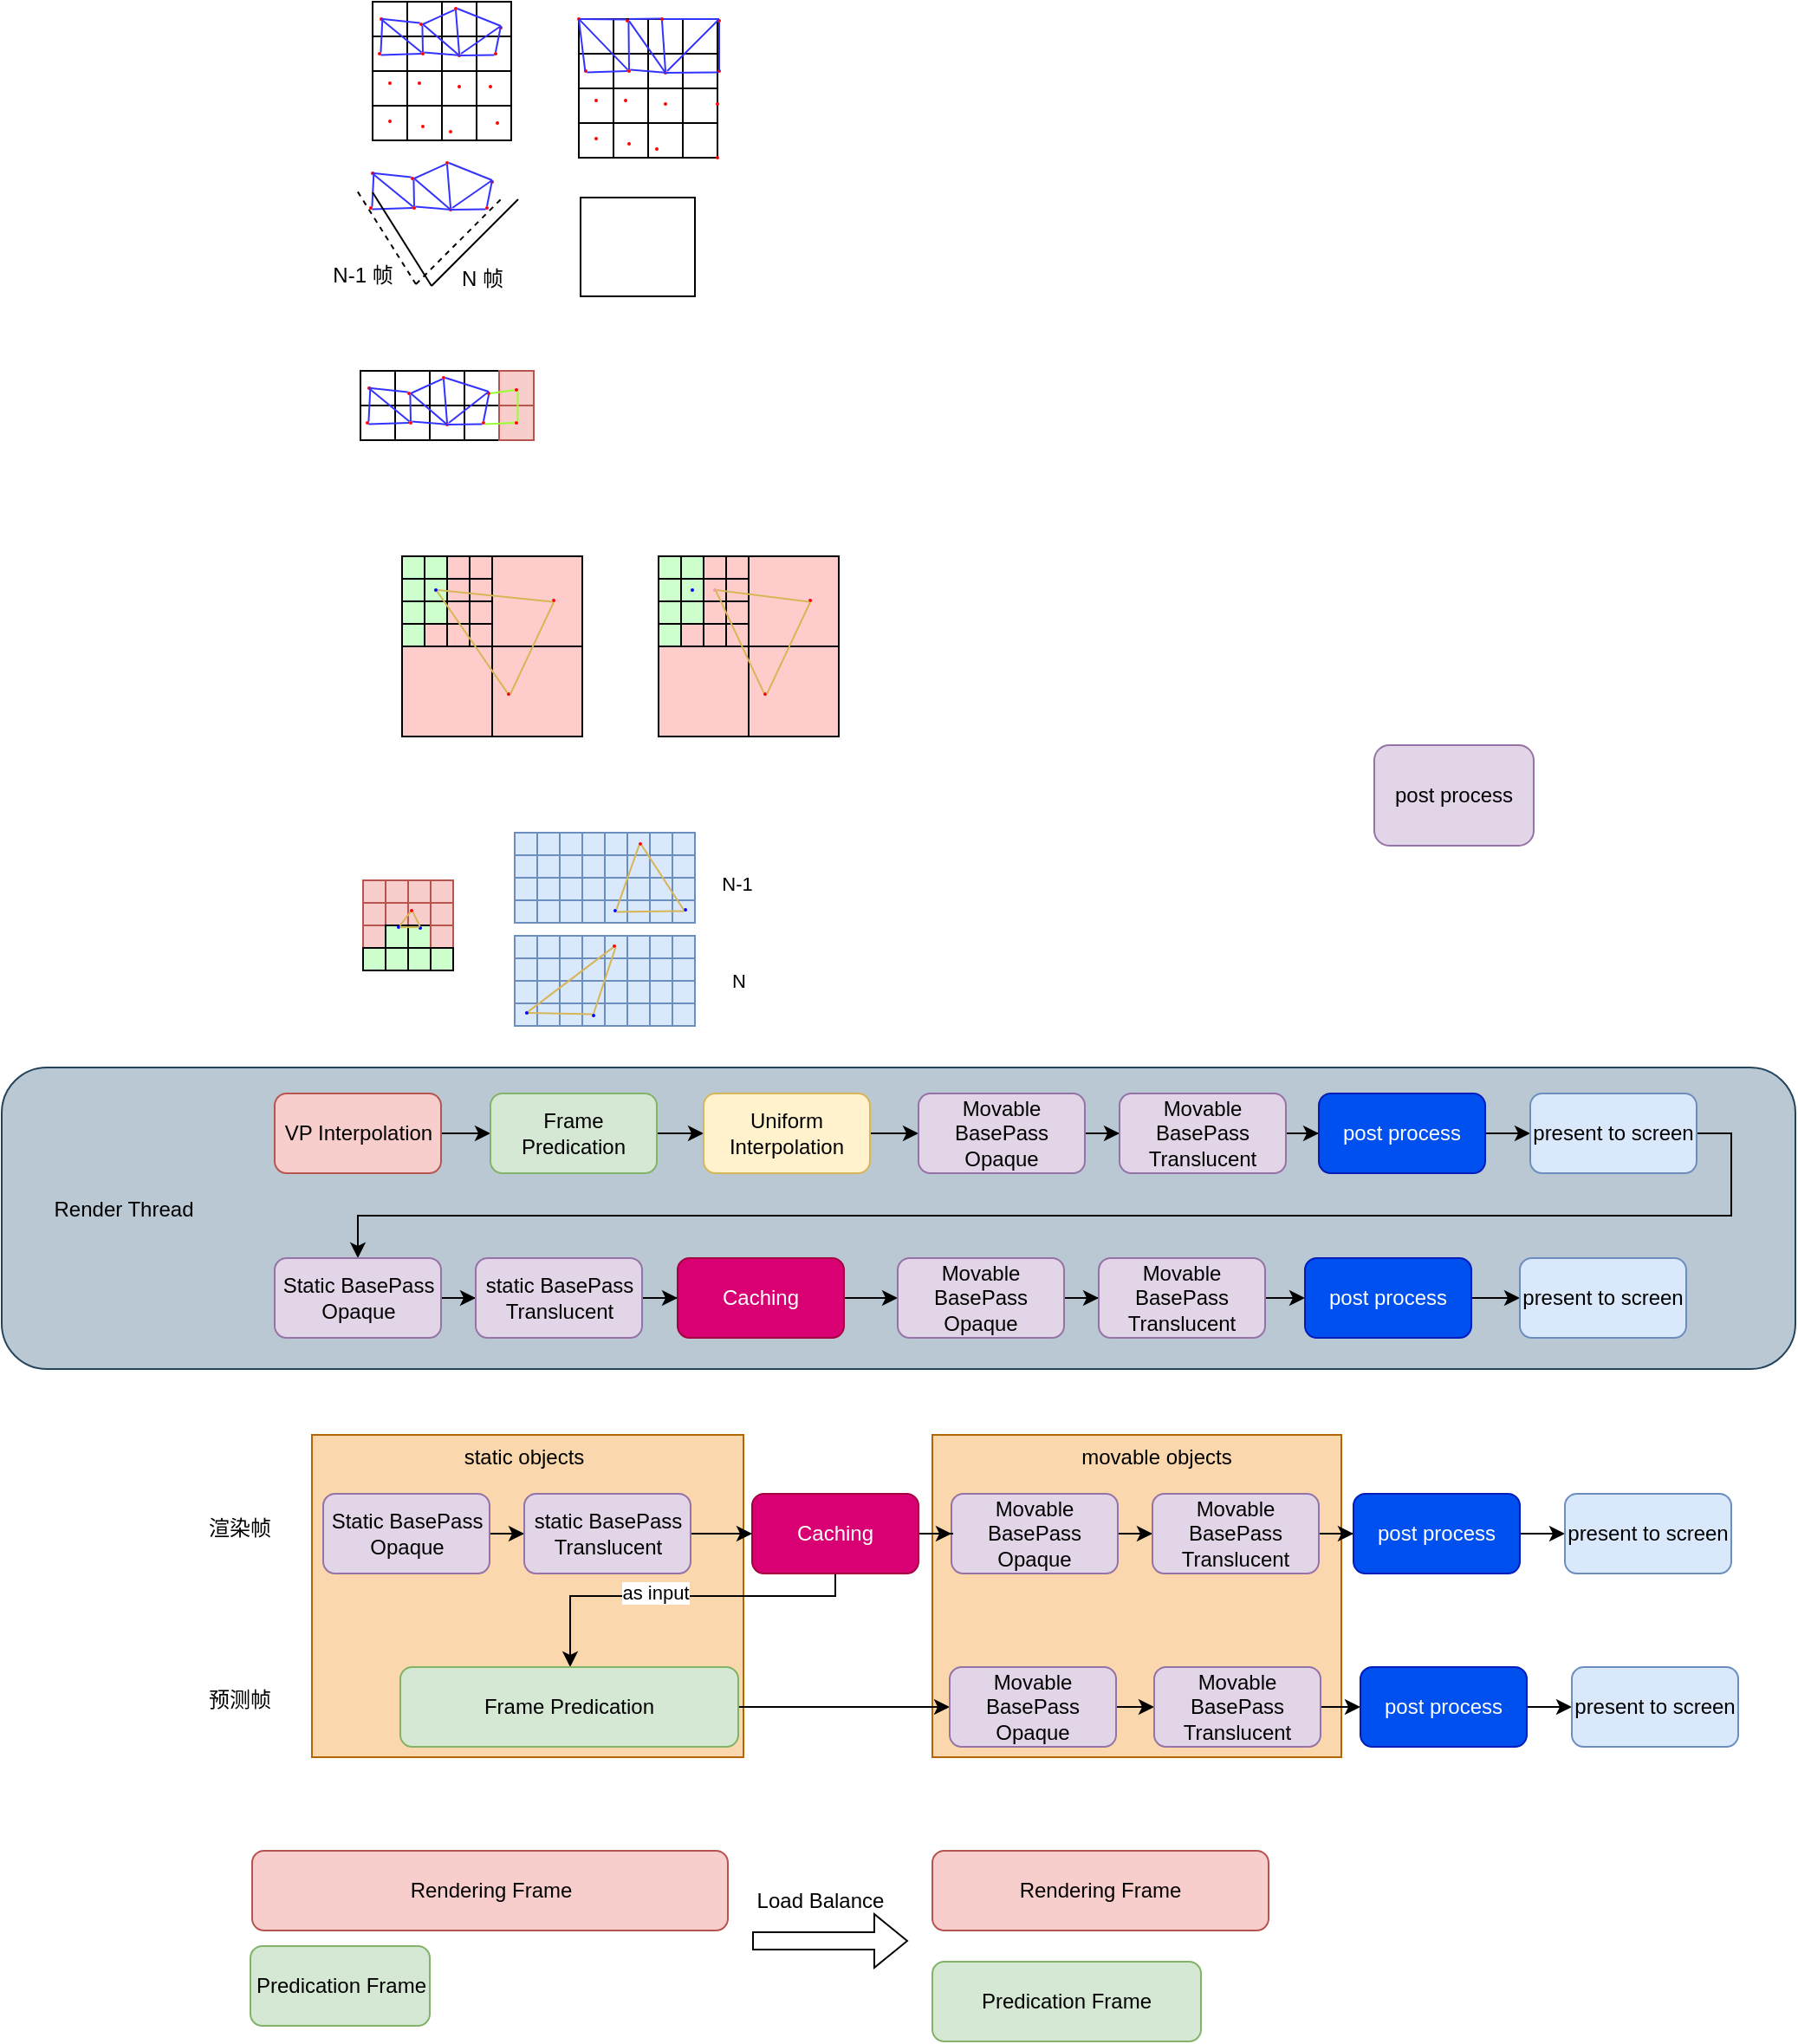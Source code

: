 <mxfile version="22.0.4" type="github">
  <diagram name="第 1 页" id="52QXw2NYSpRmnwmRipbn">
    <mxGraphModel dx="1585" dy="634" grid="0" gridSize="10" guides="1" tooltips="1" connect="1" arrows="1" fold="1" page="0" pageScale="1" pageWidth="827" pageHeight="1169" math="0" shadow="0">
      <root>
        <mxCell id="0" />
        <mxCell id="1" parent="0" />
        <mxCell id="_CxWsj8pHRZtv5aG9njl-158" value="" style="rounded=0;whiteSpace=wrap;html=1;fillColor=#fad7ac;strokeColor=#b46504;" vertex="1" parent="1">
          <mxGeometry x="393" y="937" width="236" height="186" as="geometry" />
        </mxCell>
        <mxCell id="_CxWsj8pHRZtv5aG9njl-157" value="" style="rounded=0;whiteSpace=wrap;html=1;fillColor=#fad7ac;strokeColor=#b46504;" vertex="1" parent="1">
          <mxGeometry x="35" y="937" width="249" height="186" as="geometry" />
        </mxCell>
        <mxCell id="_CxWsj8pHRZtv5aG9njl-113" value="&lt;p&gt;&lt;br&gt;&lt;/p&gt;" style="rounded=1;whiteSpace=wrap;html=1;fillColor=#bac8d3;strokeColor=#23445d;" vertex="1" parent="1">
          <mxGeometry x="-144" y="725" width="1035" height="174" as="geometry" />
        </mxCell>
        <mxCell id="_CxWsj8pHRZtv5aG9njl-65" value="" style="whiteSpace=wrap;html=1;aspect=fixed;strokeColor=#6c8ebf;fillColor=#dae8fc;" vertex="1" parent="1">
          <mxGeometry x="152" y="649" width="13" height="13" as="geometry" />
        </mxCell>
        <mxCell id="_CxWsj8pHRZtv5aG9njl-66" value="" style="whiteSpace=wrap;html=1;aspect=fixed;strokeColor=#6c8ebf;fillColor=#dae8fc;" vertex="1" parent="1">
          <mxGeometry x="165" y="649" width="13" height="13" as="geometry" />
        </mxCell>
        <mxCell id="_CxWsj8pHRZtv5aG9njl-67" value="" style="whiteSpace=wrap;html=1;aspect=fixed;strokeColor=#6c8ebf;fillColor=#dae8fc;" vertex="1" parent="1">
          <mxGeometry x="178" y="649" width="13" height="13" as="geometry" />
        </mxCell>
        <mxCell id="_CxWsj8pHRZtv5aG9njl-68" value="" style="whiteSpace=wrap;html=1;aspect=fixed;strokeColor=#6c8ebf;fillColor=#dae8fc;" vertex="1" parent="1">
          <mxGeometry x="191" y="649" width="13" height="13" as="geometry" />
        </mxCell>
        <mxCell id="_CxWsj8pHRZtv5aG9njl-69" value="" style="whiteSpace=wrap;html=1;aspect=fixed;strokeColor=#6c8ebf;fillColor=#dae8fc;" vertex="1" parent="1">
          <mxGeometry x="152" y="662" width="13" height="13" as="geometry" />
        </mxCell>
        <mxCell id="_CxWsj8pHRZtv5aG9njl-70" value="" style="whiteSpace=wrap;html=1;aspect=fixed;strokeColor=#6c8ebf;fillColor=#dae8fc;" vertex="1" parent="1">
          <mxGeometry x="165" y="662" width="13" height="13" as="geometry" />
        </mxCell>
        <mxCell id="_CxWsj8pHRZtv5aG9njl-71" value="" style="whiteSpace=wrap;html=1;aspect=fixed;strokeColor=#6c8ebf;fillColor=#dae8fc;" vertex="1" parent="1">
          <mxGeometry x="178" y="662" width="13" height="13" as="geometry" />
        </mxCell>
        <mxCell id="_CxWsj8pHRZtv5aG9njl-72" value="" style="whiteSpace=wrap;html=1;aspect=fixed;strokeColor=#6c8ebf;fillColor=#dae8fc;" vertex="1" parent="1">
          <mxGeometry x="191" y="662" width="13" height="13" as="geometry" />
        </mxCell>
        <mxCell id="_CxWsj8pHRZtv5aG9njl-73" value="" style="whiteSpace=wrap;html=1;aspect=fixed;strokeColor=#6c8ebf;fillColor=#dae8fc;" vertex="1" parent="1">
          <mxGeometry x="152" y="675" width="13" height="13" as="geometry" />
        </mxCell>
        <mxCell id="_CxWsj8pHRZtv5aG9njl-74" value="" style="whiteSpace=wrap;html=1;aspect=fixed;strokeColor=#6c8ebf;fillColor=#dae8fc;" vertex="1" parent="1">
          <mxGeometry x="165" y="675" width="13" height="13" as="geometry" />
        </mxCell>
        <mxCell id="_CxWsj8pHRZtv5aG9njl-75" value="" style="whiteSpace=wrap;html=1;aspect=fixed;strokeColor=#6c8ebf;fillColor=#dae8fc;" vertex="1" parent="1">
          <mxGeometry x="178" y="675" width="13" height="13" as="geometry" />
        </mxCell>
        <mxCell id="_CxWsj8pHRZtv5aG9njl-76" value="" style="whiteSpace=wrap;html=1;aspect=fixed;strokeColor=#6c8ebf;fillColor=#dae8fc;" vertex="1" parent="1">
          <mxGeometry x="191" y="675" width="13" height="13" as="geometry" />
        </mxCell>
        <mxCell id="_CxWsj8pHRZtv5aG9njl-77" value="" style="whiteSpace=wrap;html=1;aspect=fixed;strokeColor=#6c8ebf;fillColor=#dae8fc;" vertex="1" parent="1">
          <mxGeometry x="152" y="688" width="13" height="13" as="geometry" />
        </mxCell>
        <mxCell id="_CxWsj8pHRZtv5aG9njl-78" value="" style="whiteSpace=wrap;html=1;aspect=fixed;strokeColor=#6c8ebf;fillColor=#dae8fc;" vertex="1" parent="1">
          <mxGeometry x="165" y="688" width="13" height="13" as="geometry" />
        </mxCell>
        <mxCell id="_CxWsj8pHRZtv5aG9njl-79" value="" style="whiteSpace=wrap;html=1;aspect=fixed;strokeColor=#6c8ebf;fillColor=#dae8fc;" vertex="1" parent="1">
          <mxGeometry x="178" y="688" width="13" height="13" as="geometry" />
        </mxCell>
        <mxCell id="_CxWsj8pHRZtv5aG9njl-80" value="" style="whiteSpace=wrap;html=1;aspect=fixed;strokeColor=#6c8ebf;fillColor=#dae8fc;" vertex="1" parent="1">
          <mxGeometry x="191" y="688" width="13" height="13" as="geometry" />
        </mxCell>
        <mxCell id="_CxWsj8pHRZtv5aG9njl-81" value="" style="whiteSpace=wrap;html=1;aspect=fixed;strokeColor=#6c8ebf;fillColor=#dae8fc;" vertex="1" parent="1">
          <mxGeometry x="204" y="649" width="13" height="13" as="geometry" />
        </mxCell>
        <mxCell id="_CxWsj8pHRZtv5aG9njl-82" value="" style="whiteSpace=wrap;html=1;aspect=fixed;strokeColor=#6c8ebf;fillColor=#dae8fc;" vertex="1" parent="1">
          <mxGeometry x="217" y="649" width="13" height="13" as="geometry" />
        </mxCell>
        <mxCell id="_CxWsj8pHRZtv5aG9njl-83" value="" style="whiteSpace=wrap;html=1;aspect=fixed;strokeColor=#6c8ebf;fillColor=#dae8fc;" vertex="1" parent="1">
          <mxGeometry x="230" y="649" width="13" height="13" as="geometry" />
        </mxCell>
        <mxCell id="_CxWsj8pHRZtv5aG9njl-84" value="" style="whiteSpace=wrap;html=1;aspect=fixed;strokeColor=#6c8ebf;fillColor=#dae8fc;" vertex="1" parent="1">
          <mxGeometry x="243" y="649" width="13" height="13" as="geometry" />
        </mxCell>
        <mxCell id="_CxWsj8pHRZtv5aG9njl-85" value="" style="whiteSpace=wrap;html=1;aspect=fixed;strokeColor=#6c8ebf;fillColor=#dae8fc;" vertex="1" parent="1">
          <mxGeometry x="204" y="662" width="13" height="13" as="geometry" />
        </mxCell>
        <mxCell id="_CxWsj8pHRZtv5aG9njl-86" value="" style="whiteSpace=wrap;html=1;aspect=fixed;strokeColor=#6c8ebf;fillColor=#dae8fc;" vertex="1" parent="1">
          <mxGeometry x="217" y="662" width="13" height="13" as="geometry" />
        </mxCell>
        <mxCell id="_CxWsj8pHRZtv5aG9njl-87" value="" style="whiteSpace=wrap;html=1;aspect=fixed;strokeColor=#6c8ebf;fillColor=#dae8fc;" vertex="1" parent="1">
          <mxGeometry x="230" y="662" width="13" height="13" as="geometry" />
        </mxCell>
        <mxCell id="_CxWsj8pHRZtv5aG9njl-88" value="" style="whiteSpace=wrap;html=1;aspect=fixed;strokeColor=#6c8ebf;fillColor=#dae8fc;" vertex="1" parent="1">
          <mxGeometry x="243" y="662" width="13" height="13" as="geometry" />
        </mxCell>
        <mxCell id="_CxWsj8pHRZtv5aG9njl-89" value="" style="whiteSpace=wrap;html=1;aspect=fixed;strokeColor=#6c8ebf;fillColor=#dae8fc;" vertex="1" parent="1">
          <mxGeometry x="204" y="675" width="13" height="13" as="geometry" />
        </mxCell>
        <mxCell id="_CxWsj8pHRZtv5aG9njl-90" value="" style="whiteSpace=wrap;html=1;aspect=fixed;strokeColor=#6c8ebf;fillColor=#dae8fc;" vertex="1" parent="1">
          <mxGeometry x="217" y="675" width="13" height="13" as="geometry" />
        </mxCell>
        <mxCell id="_CxWsj8pHRZtv5aG9njl-91" value="" style="whiteSpace=wrap;html=1;aspect=fixed;strokeColor=#6c8ebf;fillColor=#dae8fc;" vertex="1" parent="1">
          <mxGeometry x="230" y="675" width="13" height="13" as="geometry" />
        </mxCell>
        <mxCell id="_CxWsj8pHRZtv5aG9njl-92" value="" style="whiteSpace=wrap;html=1;aspect=fixed;strokeColor=#6c8ebf;fillColor=#dae8fc;" vertex="1" parent="1">
          <mxGeometry x="243" y="675" width="13" height="13" as="geometry" />
        </mxCell>
        <mxCell id="_CxWsj8pHRZtv5aG9njl-93" value="" style="whiteSpace=wrap;html=1;aspect=fixed;strokeColor=#6c8ebf;fillColor=#dae8fc;" vertex="1" parent="1">
          <mxGeometry x="204" y="688" width="13" height="13" as="geometry" />
        </mxCell>
        <mxCell id="_CxWsj8pHRZtv5aG9njl-94" value="" style="whiteSpace=wrap;html=1;aspect=fixed;strokeColor=#6c8ebf;fillColor=#dae8fc;" vertex="1" parent="1">
          <mxGeometry x="217" y="688" width="13" height="13" as="geometry" />
        </mxCell>
        <mxCell id="_CxWsj8pHRZtv5aG9njl-95" value="" style="whiteSpace=wrap;html=1;aspect=fixed;strokeColor=#6c8ebf;fillColor=#dae8fc;" vertex="1" parent="1">
          <mxGeometry x="230" y="688" width="13" height="13" as="geometry" />
        </mxCell>
        <mxCell id="_CxWsj8pHRZtv5aG9njl-96" value="" style="whiteSpace=wrap;html=1;aspect=fixed;strokeColor=#6c8ebf;fillColor=#dae8fc;" vertex="1" parent="1">
          <mxGeometry x="243" y="688" width="13" height="13" as="geometry" />
        </mxCell>
        <mxCell id="_CxWsj8pHRZtv5aG9njl-32" value="" style="whiteSpace=wrap;html=1;aspect=fixed;strokeColor=#6c8ebf;fillColor=#dae8fc;" vertex="1" parent="1">
          <mxGeometry x="152" y="589.5" width="13" height="13" as="geometry" />
        </mxCell>
        <mxCell id="_CxWsj8pHRZtv5aG9njl-33" value="" style="whiteSpace=wrap;html=1;aspect=fixed;strokeColor=#6c8ebf;fillColor=#dae8fc;" vertex="1" parent="1">
          <mxGeometry x="165" y="589.5" width="13" height="13" as="geometry" />
        </mxCell>
        <mxCell id="_CxWsj8pHRZtv5aG9njl-34" value="" style="whiteSpace=wrap;html=1;aspect=fixed;strokeColor=#6c8ebf;fillColor=#dae8fc;" vertex="1" parent="1">
          <mxGeometry x="178" y="589.5" width="13" height="13" as="geometry" />
        </mxCell>
        <mxCell id="_CxWsj8pHRZtv5aG9njl-35" value="" style="whiteSpace=wrap;html=1;aspect=fixed;strokeColor=#6c8ebf;fillColor=#dae8fc;" vertex="1" parent="1">
          <mxGeometry x="191" y="589.5" width="13" height="13" as="geometry" />
        </mxCell>
        <mxCell id="_CxWsj8pHRZtv5aG9njl-37" value="" style="whiteSpace=wrap;html=1;aspect=fixed;strokeColor=#6c8ebf;fillColor=#dae8fc;" vertex="1" parent="1">
          <mxGeometry x="152" y="602.5" width="13" height="13" as="geometry" />
        </mxCell>
        <mxCell id="_CxWsj8pHRZtv5aG9njl-38" value="" style="whiteSpace=wrap;html=1;aspect=fixed;strokeColor=#6c8ebf;fillColor=#dae8fc;" vertex="1" parent="1">
          <mxGeometry x="165" y="602.5" width="13" height="13" as="geometry" />
        </mxCell>
        <mxCell id="_CxWsj8pHRZtv5aG9njl-39" value="" style="whiteSpace=wrap;html=1;aspect=fixed;strokeColor=#6c8ebf;fillColor=#dae8fc;" vertex="1" parent="1">
          <mxGeometry x="178" y="602.5" width="13" height="13" as="geometry" />
        </mxCell>
        <mxCell id="_CxWsj8pHRZtv5aG9njl-40" value="" style="whiteSpace=wrap;html=1;aspect=fixed;strokeColor=#6c8ebf;fillColor=#dae8fc;" vertex="1" parent="1">
          <mxGeometry x="191" y="602.5" width="13" height="13" as="geometry" />
        </mxCell>
        <mxCell id="_CxWsj8pHRZtv5aG9njl-41" value="" style="whiteSpace=wrap;html=1;aspect=fixed;strokeColor=#6c8ebf;fillColor=#dae8fc;" vertex="1" parent="1">
          <mxGeometry x="152" y="615.5" width="13" height="13" as="geometry" />
        </mxCell>
        <mxCell id="_CxWsj8pHRZtv5aG9njl-42" value="" style="whiteSpace=wrap;html=1;aspect=fixed;strokeColor=#6c8ebf;fillColor=#dae8fc;" vertex="1" parent="1">
          <mxGeometry x="165" y="615.5" width="13" height="13" as="geometry" />
        </mxCell>
        <mxCell id="_CxWsj8pHRZtv5aG9njl-43" value="" style="whiteSpace=wrap;html=1;aspect=fixed;strokeColor=#6c8ebf;fillColor=#dae8fc;" vertex="1" parent="1">
          <mxGeometry x="178" y="615.5" width="13" height="13" as="geometry" />
        </mxCell>
        <mxCell id="_CxWsj8pHRZtv5aG9njl-44" value="" style="whiteSpace=wrap;html=1;aspect=fixed;strokeColor=#6c8ebf;fillColor=#dae8fc;" vertex="1" parent="1">
          <mxGeometry x="191" y="615.5" width="13" height="13" as="geometry" />
        </mxCell>
        <mxCell id="_CxWsj8pHRZtv5aG9njl-45" value="" style="whiteSpace=wrap;html=1;aspect=fixed;strokeColor=#6c8ebf;fillColor=#dae8fc;" vertex="1" parent="1">
          <mxGeometry x="152" y="628.5" width="13" height="13" as="geometry" />
        </mxCell>
        <mxCell id="_CxWsj8pHRZtv5aG9njl-46" value="" style="whiteSpace=wrap;html=1;aspect=fixed;strokeColor=#6c8ebf;fillColor=#dae8fc;" vertex="1" parent="1">
          <mxGeometry x="165" y="628.5" width="13" height="13" as="geometry" />
        </mxCell>
        <mxCell id="_CxWsj8pHRZtv5aG9njl-47" value="" style="whiteSpace=wrap;html=1;aspect=fixed;strokeColor=#6c8ebf;fillColor=#dae8fc;" vertex="1" parent="1">
          <mxGeometry x="178" y="628.5" width="13" height="13" as="geometry" />
        </mxCell>
        <mxCell id="_CxWsj8pHRZtv5aG9njl-48" value="" style="whiteSpace=wrap;html=1;aspect=fixed;strokeColor=#6c8ebf;fillColor=#dae8fc;" vertex="1" parent="1">
          <mxGeometry x="191" y="628.5" width="13" height="13" as="geometry" />
        </mxCell>
        <mxCell id="_CxWsj8pHRZtv5aG9njl-49" value="" style="whiteSpace=wrap;html=1;aspect=fixed;strokeColor=#6c8ebf;fillColor=#dae8fc;" vertex="1" parent="1">
          <mxGeometry x="204" y="589.5" width="13" height="13" as="geometry" />
        </mxCell>
        <mxCell id="_CxWsj8pHRZtv5aG9njl-50" value="" style="whiteSpace=wrap;html=1;aspect=fixed;strokeColor=#6c8ebf;fillColor=#dae8fc;" vertex="1" parent="1">
          <mxGeometry x="217" y="589.5" width="13" height="13" as="geometry" />
        </mxCell>
        <mxCell id="_CxWsj8pHRZtv5aG9njl-51" value="" style="whiteSpace=wrap;html=1;aspect=fixed;strokeColor=#6c8ebf;fillColor=#dae8fc;" vertex="1" parent="1">
          <mxGeometry x="230" y="589.5" width="13" height="13" as="geometry" />
        </mxCell>
        <mxCell id="_CxWsj8pHRZtv5aG9njl-52" value="" style="whiteSpace=wrap;html=1;aspect=fixed;strokeColor=#6c8ebf;fillColor=#dae8fc;" vertex="1" parent="1">
          <mxGeometry x="243" y="589.5" width="13" height="13" as="geometry" />
        </mxCell>
        <mxCell id="_CxWsj8pHRZtv5aG9njl-53" value="" style="whiteSpace=wrap;html=1;aspect=fixed;strokeColor=#6c8ebf;fillColor=#dae8fc;" vertex="1" parent="1">
          <mxGeometry x="204" y="602.5" width="13" height="13" as="geometry" />
        </mxCell>
        <mxCell id="_CxWsj8pHRZtv5aG9njl-54" value="" style="whiteSpace=wrap;html=1;aspect=fixed;strokeColor=#6c8ebf;fillColor=#dae8fc;" vertex="1" parent="1">
          <mxGeometry x="217" y="602.5" width="13" height="13" as="geometry" />
        </mxCell>
        <mxCell id="_CxWsj8pHRZtv5aG9njl-55" value="" style="whiteSpace=wrap;html=1;aspect=fixed;strokeColor=#6c8ebf;fillColor=#dae8fc;" vertex="1" parent="1">
          <mxGeometry x="230" y="602.5" width="13" height="13" as="geometry" />
        </mxCell>
        <mxCell id="_CxWsj8pHRZtv5aG9njl-56" value="" style="whiteSpace=wrap;html=1;aspect=fixed;strokeColor=#6c8ebf;fillColor=#dae8fc;" vertex="1" parent="1">
          <mxGeometry x="243" y="602.5" width="13" height="13" as="geometry" />
        </mxCell>
        <mxCell id="_CxWsj8pHRZtv5aG9njl-57" value="" style="whiteSpace=wrap;html=1;aspect=fixed;strokeColor=#6c8ebf;fillColor=#dae8fc;" vertex="1" parent="1">
          <mxGeometry x="204" y="615.5" width="13" height="13" as="geometry" />
        </mxCell>
        <mxCell id="_CxWsj8pHRZtv5aG9njl-58" value="" style="whiteSpace=wrap;html=1;aspect=fixed;strokeColor=#6c8ebf;fillColor=#dae8fc;" vertex="1" parent="1">
          <mxGeometry x="217" y="615.5" width="13" height="13" as="geometry" />
        </mxCell>
        <mxCell id="_CxWsj8pHRZtv5aG9njl-59" value="" style="whiteSpace=wrap;html=1;aspect=fixed;strokeColor=#6c8ebf;fillColor=#dae8fc;" vertex="1" parent="1">
          <mxGeometry x="230" y="615.5" width="13" height="13" as="geometry" />
        </mxCell>
        <mxCell id="_CxWsj8pHRZtv5aG9njl-60" value="" style="whiteSpace=wrap;html=1;aspect=fixed;strokeColor=#6c8ebf;fillColor=#dae8fc;" vertex="1" parent="1">
          <mxGeometry x="243" y="615.5" width="13" height="13" as="geometry" />
        </mxCell>
        <mxCell id="_CxWsj8pHRZtv5aG9njl-61" value="" style="whiteSpace=wrap;html=1;aspect=fixed;strokeColor=#6c8ebf;fillColor=#dae8fc;" vertex="1" parent="1">
          <mxGeometry x="204" y="628.5" width="13" height="13" as="geometry" />
        </mxCell>
        <mxCell id="_CxWsj8pHRZtv5aG9njl-62" value="" style="whiteSpace=wrap;html=1;aspect=fixed;strokeColor=#6c8ebf;fillColor=#dae8fc;" vertex="1" parent="1">
          <mxGeometry x="217" y="628.5" width="13" height="13" as="geometry" />
        </mxCell>
        <mxCell id="_CxWsj8pHRZtv5aG9njl-63" value="" style="whiteSpace=wrap;html=1;aspect=fixed;strokeColor=#6c8ebf;fillColor=#dae8fc;" vertex="1" parent="1">
          <mxGeometry x="230" y="628.5" width="13" height="13" as="geometry" />
        </mxCell>
        <mxCell id="_CxWsj8pHRZtv5aG9njl-64" value="" style="whiteSpace=wrap;html=1;aspect=fixed;strokeColor=#6c8ebf;fillColor=#dae8fc;" vertex="1" parent="1">
          <mxGeometry x="243" y="628.5" width="13" height="13" as="geometry" />
        </mxCell>
        <mxCell id="_CxWsj8pHRZtv5aG9njl-3" value="" style="whiteSpace=wrap;html=1;aspect=fixed;fillColor=#FFCCCC;" vertex="1" parent="1">
          <mxGeometry x="87" y="482" width="52" height="52" as="geometry" />
        </mxCell>
        <mxCell id="_CxWsj8pHRZtv5aG9njl-2" value="" style="whiteSpace=wrap;html=1;aspect=fixed;fillColor=#FFCCCC;" vertex="1" parent="1">
          <mxGeometry x="139" y="482" width="52" height="52" as="geometry" />
        </mxCell>
        <mxCell id="_CxWsj8pHRZtv5aG9njl-1" value="" style="whiteSpace=wrap;html=1;aspect=fixed;fillColor=#FFCCCC;" vertex="1" parent="1">
          <mxGeometry x="139" y="430" width="52" height="52" as="geometry" />
        </mxCell>
        <mxCell id="zrD310suB1USUXp1EIBQ-1" value="" style="whiteSpace=wrap;html=1;aspect=fixed;" parent="1" vertex="1">
          <mxGeometry x="70" y="110" width="20" height="20" as="geometry" />
        </mxCell>
        <mxCell id="zrD310suB1USUXp1EIBQ-2" value="" style="whiteSpace=wrap;html=1;aspect=fixed;" parent="1" vertex="1">
          <mxGeometry x="90" y="110" width="20" height="20" as="geometry" />
        </mxCell>
        <mxCell id="zrD310suB1USUXp1EIBQ-3" value="" style="whiteSpace=wrap;html=1;aspect=fixed;" parent="1" vertex="1">
          <mxGeometry x="110" y="110" width="20" height="20" as="geometry" />
        </mxCell>
        <mxCell id="zrD310suB1USUXp1EIBQ-4" value="" style="whiteSpace=wrap;html=1;aspect=fixed;" parent="1" vertex="1">
          <mxGeometry x="130" y="110" width="20" height="20" as="geometry" />
        </mxCell>
        <mxCell id="zrD310suB1USUXp1EIBQ-5" value="" style="whiteSpace=wrap;html=1;aspect=fixed;" parent="1" vertex="1">
          <mxGeometry x="70" y="130" width="20" height="20" as="geometry" />
        </mxCell>
        <mxCell id="zrD310suB1USUXp1EIBQ-6" value="" style="whiteSpace=wrap;html=1;aspect=fixed;" parent="1" vertex="1">
          <mxGeometry x="90" y="130" width="20" height="20" as="geometry" />
        </mxCell>
        <mxCell id="zrD310suB1USUXp1EIBQ-7" value="" style="whiteSpace=wrap;html=1;aspect=fixed;" parent="1" vertex="1">
          <mxGeometry x="110" y="130" width="20" height="20" as="geometry" />
        </mxCell>
        <mxCell id="zrD310suB1USUXp1EIBQ-8" value="" style="whiteSpace=wrap;html=1;aspect=fixed;" parent="1" vertex="1">
          <mxGeometry x="130" y="130" width="20" height="20" as="geometry" />
        </mxCell>
        <mxCell id="zrD310suB1USUXp1EIBQ-9" value="" style="whiteSpace=wrap;html=1;aspect=fixed;" parent="1" vertex="1">
          <mxGeometry x="70" y="150" width="20" height="20" as="geometry" />
        </mxCell>
        <mxCell id="zrD310suB1USUXp1EIBQ-10" value="" style="whiteSpace=wrap;html=1;aspect=fixed;" parent="1" vertex="1">
          <mxGeometry x="90" y="150" width="20" height="20" as="geometry" />
        </mxCell>
        <mxCell id="zrD310suB1USUXp1EIBQ-11" value="" style="whiteSpace=wrap;html=1;aspect=fixed;" parent="1" vertex="1">
          <mxGeometry x="110" y="150" width="20" height="20" as="geometry" />
        </mxCell>
        <mxCell id="zrD310suB1USUXp1EIBQ-12" value="" style="whiteSpace=wrap;html=1;aspect=fixed;" parent="1" vertex="1">
          <mxGeometry x="130" y="150" width="20" height="20" as="geometry" />
        </mxCell>
        <mxCell id="zrD310suB1USUXp1EIBQ-13" value="" style="whiteSpace=wrap;html=1;aspect=fixed;" parent="1" vertex="1">
          <mxGeometry x="70" y="170" width="20" height="20" as="geometry" />
        </mxCell>
        <mxCell id="zrD310suB1USUXp1EIBQ-14" value="" style="whiteSpace=wrap;html=1;aspect=fixed;" parent="1" vertex="1">
          <mxGeometry x="90" y="170" width="20" height="20" as="geometry" />
        </mxCell>
        <mxCell id="zrD310suB1USUXp1EIBQ-15" value="" style="whiteSpace=wrap;html=1;aspect=fixed;" parent="1" vertex="1">
          <mxGeometry x="110" y="170" width="20" height="20" as="geometry" />
        </mxCell>
        <mxCell id="zrD310suB1USUXp1EIBQ-16" value="" style="whiteSpace=wrap;html=1;aspect=fixed;" parent="1" vertex="1">
          <mxGeometry x="130" y="170" width="20" height="20" as="geometry" />
        </mxCell>
        <mxCell id="zrD310suB1USUXp1EIBQ-19" value="" style="ellipse;whiteSpace=wrap;html=1;aspect=fixed;fillColor=#FF0000;strokeColor=none;" parent="1" vertex="1">
          <mxGeometry x="74" y="119" width="2" height="2" as="geometry" />
        </mxCell>
        <mxCell id="zrD310suB1USUXp1EIBQ-21" value="" style="ellipse;whiteSpace=wrap;html=1;aspect=fixed;fillColor=#FF0000;strokeColor=none;" parent="1" vertex="1">
          <mxGeometry x="97" y="122" width="2" height="2" as="geometry" />
        </mxCell>
        <mxCell id="zrD310suB1USUXp1EIBQ-22" value="" style="ellipse;whiteSpace=wrap;html=1;aspect=fixed;fillColor=#FF0000;strokeColor=none;" parent="1" vertex="1">
          <mxGeometry x="117" y="113" width="2" height="2" as="geometry" />
        </mxCell>
        <mxCell id="zrD310suB1USUXp1EIBQ-24" value="" style="ellipse;whiteSpace=wrap;html=1;aspect=fixed;fillColor=#FF0000;strokeColor=none;" parent="1" vertex="1">
          <mxGeometry x="143" y="124" width="2" height="2" as="geometry" />
        </mxCell>
        <mxCell id="zrD310suB1USUXp1EIBQ-25" value="" style="ellipse;whiteSpace=wrap;html=1;aspect=fixed;fillColor=#FF0000;strokeColor=none;" parent="1" vertex="1">
          <mxGeometry x="137" y="158" width="2" height="2" as="geometry" />
        </mxCell>
        <mxCell id="zrD310suB1USUXp1EIBQ-26" value="" style="ellipse;whiteSpace=wrap;html=1;aspect=fixed;fillColor=#FF0000;strokeColor=none;" parent="1" vertex="1">
          <mxGeometry x="141" y="179" width="2" height="2" as="geometry" />
        </mxCell>
        <mxCell id="zrD310suB1USUXp1EIBQ-27" value="" style="ellipse;whiteSpace=wrap;html=1;aspect=fixed;fillColor=#FF0000;strokeColor=none;" parent="1" vertex="1">
          <mxGeometry x="140" y="139" width="2" height="2" as="geometry" />
        </mxCell>
        <mxCell id="zrD310suB1USUXp1EIBQ-28" value="" style="ellipse;whiteSpace=wrap;html=1;aspect=fixed;fillColor=#FF0000;strokeColor=none;" parent="1" vertex="1">
          <mxGeometry x="114" y="184" width="2" height="2" as="geometry" />
        </mxCell>
        <mxCell id="zrD310suB1USUXp1EIBQ-29" value="" style="ellipse;whiteSpace=wrap;html=1;aspect=fixed;fillColor=#FF0000;strokeColor=none;" parent="1" vertex="1">
          <mxGeometry x="119" y="158" width="2" height="2" as="geometry" />
        </mxCell>
        <mxCell id="zrD310suB1USUXp1EIBQ-30" value="" style="ellipse;whiteSpace=wrap;html=1;aspect=fixed;fillColor=#FF0000;strokeColor=none;" parent="1" vertex="1">
          <mxGeometry x="119" y="140" width="2" height="2" as="geometry" />
        </mxCell>
        <mxCell id="zrD310suB1USUXp1EIBQ-31" value="" style="ellipse;whiteSpace=wrap;html=1;aspect=fixed;fillColor=#FF0000;strokeColor=none;" parent="1" vertex="1">
          <mxGeometry x="98" y="181" width="2" height="2" as="geometry" />
        </mxCell>
        <mxCell id="zrD310suB1USUXp1EIBQ-32" value="" style="ellipse;whiteSpace=wrap;html=1;aspect=fixed;fillColor=#FF0000;strokeColor=none;" parent="1" vertex="1">
          <mxGeometry x="96" y="156" width="2" height="2" as="geometry" />
        </mxCell>
        <mxCell id="zrD310suB1USUXp1EIBQ-33" value="" style="ellipse;whiteSpace=wrap;html=1;aspect=fixed;fillColor=#FF0000;strokeColor=none;" parent="1" vertex="1">
          <mxGeometry x="98" y="139" width="2" height="2" as="geometry" />
        </mxCell>
        <mxCell id="zrD310suB1USUXp1EIBQ-34" value="" style="ellipse;whiteSpace=wrap;html=1;aspect=fixed;fillColor=#FF0000;strokeColor=none;" parent="1" vertex="1">
          <mxGeometry x="79" y="178" width="2" height="2" as="geometry" />
        </mxCell>
        <mxCell id="zrD310suB1USUXp1EIBQ-35" value="" style="ellipse;whiteSpace=wrap;html=1;aspect=fixed;fillColor=#FF0000;strokeColor=none;" parent="1" vertex="1">
          <mxGeometry x="79" y="156" width="2" height="2" as="geometry" />
        </mxCell>
        <mxCell id="zrD310suB1USUXp1EIBQ-36" value="" style="ellipse;whiteSpace=wrap;html=1;aspect=fixed;fillColor=#FF0000;strokeColor=none;" parent="1" vertex="1">
          <mxGeometry x="73" y="139" width="2" height="2" as="geometry" />
        </mxCell>
        <mxCell id="zrD310suB1USUXp1EIBQ-37" value="" style="endArrow=none;html=1;rounded=0;entryX=0;entryY=0;entryDx=0;entryDy=0;exitX=1;exitY=0.5;exitDx=0;exitDy=0;strokeColor=#3333FF;fontStyle=1" parent="1" source="zrD310suB1USUXp1EIBQ-19" target="zrD310suB1USUXp1EIBQ-21" edge="1">
          <mxGeometry width="50" height="50" relative="1" as="geometry">
            <mxPoint x="81" y="100" as="sourcePoint" />
            <mxPoint x="102" y="103" as="targetPoint" />
          </mxGeometry>
        </mxCell>
        <mxCell id="zrD310suB1USUXp1EIBQ-38" value="" style="endArrow=none;html=1;rounded=0;entryX=1;entryY=0;entryDx=0;entryDy=0;exitX=1;exitY=0;exitDx=0;exitDy=0;strokeColor=#3333FF;fontStyle=1" parent="1" source="zrD310suB1USUXp1EIBQ-36" target="zrD310suB1USUXp1EIBQ-19" edge="1">
          <mxGeometry width="50" height="50" relative="1" as="geometry">
            <mxPoint x="86" y="130" as="sourcePoint" />
            <mxPoint x="107" y="132" as="targetPoint" />
          </mxGeometry>
        </mxCell>
        <mxCell id="zrD310suB1USUXp1EIBQ-39" value="" style="endArrow=none;html=1;rounded=0;entryX=0;entryY=0.5;entryDx=0;entryDy=0;exitX=1;exitY=1;exitDx=0;exitDy=0;strokeColor=#3333FF;fontStyle=1" parent="1" source="zrD310suB1USUXp1EIBQ-36" target="zrD310suB1USUXp1EIBQ-33" edge="1">
          <mxGeometry width="50" height="50" relative="1" as="geometry">
            <mxPoint x="96" y="140" as="sourcePoint" />
            <mxPoint x="117" y="142" as="targetPoint" />
          </mxGeometry>
        </mxCell>
        <mxCell id="zrD310suB1USUXp1EIBQ-40" value="" style="endArrow=none;html=1;rounded=0;entryX=1;entryY=1;entryDx=0;entryDy=0;exitX=0.5;exitY=0;exitDx=0;exitDy=0;strokeColor=#3333FF;fontStyle=1" parent="1" source="zrD310suB1USUXp1EIBQ-33" target="zrD310suB1USUXp1EIBQ-21" edge="1">
          <mxGeometry width="50" height="50" relative="1" as="geometry">
            <mxPoint x="106" y="150" as="sourcePoint" />
            <mxPoint x="127" y="152" as="targetPoint" />
          </mxGeometry>
        </mxCell>
        <mxCell id="zrD310suB1USUXp1EIBQ-41" value="" style="endArrow=none;html=1;rounded=0;entryX=0;entryY=0;entryDx=0;entryDy=0;exitX=1;exitY=1;exitDx=0;exitDy=0;strokeColor=#3333FF;fontStyle=1" parent="1" source="zrD310suB1USUXp1EIBQ-19" target="zrD310suB1USUXp1EIBQ-33" edge="1">
          <mxGeometry width="50" height="50" relative="1" as="geometry">
            <mxPoint x="116" y="160" as="sourcePoint" />
            <mxPoint x="137" y="162" as="targetPoint" />
          </mxGeometry>
        </mxCell>
        <mxCell id="zrD310suB1USUXp1EIBQ-43" value="" style="endArrow=none;html=1;rounded=0;entryX=0;entryY=1;entryDx=0;entryDy=0;exitX=1;exitY=0.5;exitDx=0;exitDy=0;strokeColor=#3333FF;fontStyle=1" parent="1" source="zrD310suB1USUXp1EIBQ-21" target="zrD310suB1USUXp1EIBQ-22" edge="1">
          <mxGeometry width="50" height="50" relative="1" as="geometry">
            <mxPoint x="86" y="130" as="sourcePoint" />
            <mxPoint x="107" y="132" as="targetPoint" />
          </mxGeometry>
        </mxCell>
        <mxCell id="zrD310suB1USUXp1EIBQ-44" value="" style="endArrow=none;html=1;rounded=0;entryX=1;entryY=0.5;entryDx=0;entryDy=0;exitX=1;exitY=0;exitDx=0;exitDy=0;strokeColor=#3333FF;fontStyle=1" parent="1" source="zrD310suB1USUXp1EIBQ-33" target="zrD310suB1USUXp1EIBQ-30" edge="1">
          <mxGeometry width="50" height="50" relative="1" as="geometry">
            <mxPoint x="109" y="133" as="sourcePoint" />
            <mxPoint x="127" y="125" as="targetPoint" />
          </mxGeometry>
        </mxCell>
        <mxCell id="zrD310suB1USUXp1EIBQ-45" value="" style="endArrow=none;html=1;rounded=0;entryX=0.5;entryY=1;entryDx=0;entryDy=0;strokeColor=#3333FF;fontStyle=1" parent="1" target="zrD310suB1USUXp1EIBQ-22" edge="1">
          <mxGeometry width="50" height="50" relative="1" as="geometry">
            <mxPoint x="120" y="140" as="sourcePoint" />
            <mxPoint x="109" y="134" as="targetPoint" />
          </mxGeometry>
        </mxCell>
        <mxCell id="zrD310suB1USUXp1EIBQ-46" value="" style="endArrow=none;html=1;rounded=0;strokeColor=#3333FF;fontStyle=1" parent="1" edge="1">
          <mxGeometry width="50" height="50" relative="1" as="geometry">
            <mxPoint x="120" y="141" as="sourcePoint" />
            <mxPoint x="99" y="123" as="targetPoint" />
          </mxGeometry>
        </mxCell>
        <mxCell id="zrD310suB1USUXp1EIBQ-47" value="" style="endArrow=none;html=1;rounded=0;entryX=0.5;entryY=0;entryDx=0;entryDy=0;strokeColor=#3333FF;fontStyle=1;exitX=1;exitY=0.5;exitDx=0;exitDy=0;" parent="1" source="zrD310suB1USUXp1EIBQ-22" target="zrD310suB1USUXp1EIBQ-24" edge="1">
          <mxGeometry width="50" height="50" relative="1" as="geometry">
            <mxPoint x="130" y="150" as="sourcePoint" />
            <mxPoint x="128" y="125" as="targetPoint" />
          </mxGeometry>
        </mxCell>
        <mxCell id="zrD310suB1USUXp1EIBQ-48" value="" style="endArrow=none;html=1;rounded=0;entryX=0.5;entryY=0;entryDx=0;entryDy=0;strokeColor=#3333FF;fontStyle=1" parent="1" target="zrD310suB1USUXp1EIBQ-24" edge="1">
          <mxGeometry width="50" height="50" relative="1" as="geometry">
            <mxPoint x="121" y="140" as="sourcePoint" />
            <mxPoint x="138" y="135" as="targetPoint" />
          </mxGeometry>
        </mxCell>
        <mxCell id="zrD310suB1USUXp1EIBQ-49" value="" style="endArrow=none;html=1;rounded=0;strokeColor=#3333FF;fontStyle=1;exitX=0.5;exitY=0;exitDx=0;exitDy=0;" parent="1" source="zrD310suB1USUXp1EIBQ-27" edge="1">
          <mxGeometry width="50" height="50" relative="1" as="geometry">
            <mxPoint x="150" y="170" as="sourcePoint" />
            <mxPoint x="144" y="124" as="targetPoint" />
          </mxGeometry>
        </mxCell>
        <mxCell id="zrD310suB1USUXp1EIBQ-50" value="" style="endArrow=none;html=1;rounded=0;strokeColor=#3333FF;fontStyle=1;exitX=0;exitY=1;exitDx=0;exitDy=0;" parent="1" source="zrD310suB1USUXp1EIBQ-27" edge="1">
          <mxGeometry width="50" height="50" relative="1" as="geometry">
            <mxPoint x="160" y="180" as="sourcePoint" />
            <mxPoint x="120" y="141" as="targetPoint" />
          </mxGeometry>
        </mxCell>
        <mxCell id="zrD310suB1USUXp1EIBQ-59" value="" style="ellipse;whiteSpace=wrap;html=1;aspect=fixed;fillColor=#FF0000;strokeColor=none;" parent="1" vertex="1">
          <mxGeometry x="69" y="208" width="2" height="2" as="geometry" />
        </mxCell>
        <mxCell id="zrD310suB1USUXp1EIBQ-60" value="" style="ellipse;whiteSpace=wrap;html=1;aspect=fixed;fillColor=#FF0000;strokeColor=none;" parent="1" vertex="1">
          <mxGeometry x="92" y="211" width="2" height="2" as="geometry" />
        </mxCell>
        <mxCell id="zrD310suB1USUXp1EIBQ-61" value="" style="ellipse;whiteSpace=wrap;html=1;aspect=fixed;fillColor=#FF0000;strokeColor=none;" parent="1" vertex="1">
          <mxGeometry x="112" y="202" width="2" height="2" as="geometry" />
        </mxCell>
        <mxCell id="zrD310suB1USUXp1EIBQ-62" value="" style="ellipse;whiteSpace=wrap;html=1;aspect=fixed;fillColor=#FF0000;strokeColor=none;" parent="1" vertex="1">
          <mxGeometry x="138" y="213" width="2" height="2" as="geometry" />
        </mxCell>
        <mxCell id="zrD310suB1USUXp1EIBQ-63" value="" style="ellipse;whiteSpace=wrap;html=1;aspect=fixed;fillColor=#FF0000;strokeColor=none;" parent="1" vertex="1">
          <mxGeometry x="135" y="228" width="2" height="2" as="geometry" />
        </mxCell>
        <mxCell id="zrD310suB1USUXp1EIBQ-64" value="" style="ellipse;whiteSpace=wrap;html=1;aspect=fixed;fillColor=#FF0000;strokeColor=none;" parent="1" vertex="1">
          <mxGeometry x="114" y="229" width="2" height="2" as="geometry" />
        </mxCell>
        <mxCell id="zrD310suB1USUXp1EIBQ-65" value="" style="ellipse;whiteSpace=wrap;html=1;aspect=fixed;fillColor=#FF0000;strokeColor=none;" parent="1" vertex="1">
          <mxGeometry x="93" y="228" width="2" height="2" as="geometry" />
        </mxCell>
        <mxCell id="zrD310suB1USUXp1EIBQ-66" value="" style="ellipse;whiteSpace=wrap;html=1;aspect=fixed;fillColor=#FF0000;strokeColor=none;" parent="1" vertex="1">
          <mxGeometry x="68" y="228" width="2" height="2" as="geometry" />
        </mxCell>
        <mxCell id="zrD310suB1USUXp1EIBQ-67" value="" style="endArrow=none;html=1;rounded=0;entryX=0;entryY=0;entryDx=0;entryDy=0;exitX=1;exitY=0.5;exitDx=0;exitDy=0;strokeColor=#3333FF;fontStyle=1" parent="1" source="zrD310suB1USUXp1EIBQ-59" target="zrD310suB1USUXp1EIBQ-60" edge="1">
          <mxGeometry width="50" height="50" relative="1" as="geometry">
            <mxPoint x="76" y="189" as="sourcePoint" />
            <mxPoint x="97" y="192" as="targetPoint" />
          </mxGeometry>
        </mxCell>
        <mxCell id="zrD310suB1USUXp1EIBQ-68" value="" style="endArrow=none;html=1;rounded=0;entryX=1;entryY=0;entryDx=0;entryDy=0;exitX=1;exitY=0;exitDx=0;exitDy=0;strokeColor=#3333FF;fontStyle=1" parent="1" source="zrD310suB1USUXp1EIBQ-66" target="zrD310suB1USUXp1EIBQ-59" edge="1">
          <mxGeometry width="50" height="50" relative="1" as="geometry">
            <mxPoint x="81" y="219" as="sourcePoint" />
            <mxPoint x="102" y="221" as="targetPoint" />
          </mxGeometry>
        </mxCell>
        <mxCell id="zrD310suB1USUXp1EIBQ-69" value="" style="endArrow=none;html=1;rounded=0;entryX=0;entryY=0.5;entryDx=0;entryDy=0;exitX=1;exitY=1;exitDx=0;exitDy=0;strokeColor=#3333FF;fontStyle=1" parent="1" source="zrD310suB1USUXp1EIBQ-66" target="zrD310suB1USUXp1EIBQ-65" edge="1">
          <mxGeometry width="50" height="50" relative="1" as="geometry">
            <mxPoint x="91" y="229" as="sourcePoint" />
            <mxPoint x="112" y="231" as="targetPoint" />
          </mxGeometry>
        </mxCell>
        <mxCell id="zrD310suB1USUXp1EIBQ-70" value="" style="endArrow=none;html=1;rounded=0;entryX=1;entryY=1;entryDx=0;entryDy=0;exitX=0.5;exitY=0;exitDx=0;exitDy=0;strokeColor=#3333FF;fontStyle=1" parent="1" source="zrD310suB1USUXp1EIBQ-65" target="zrD310suB1USUXp1EIBQ-60" edge="1">
          <mxGeometry width="50" height="50" relative="1" as="geometry">
            <mxPoint x="101" y="239" as="sourcePoint" />
            <mxPoint x="122" y="241" as="targetPoint" />
          </mxGeometry>
        </mxCell>
        <mxCell id="zrD310suB1USUXp1EIBQ-71" value="" style="endArrow=none;html=1;rounded=0;entryX=0;entryY=0;entryDx=0;entryDy=0;exitX=1;exitY=1;exitDx=0;exitDy=0;strokeColor=#3333FF;fontStyle=1" parent="1" source="zrD310suB1USUXp1EIBQ-59" target="zrD310suB1USUXp1EIBQ-65" edge="1">
          <mxGeometry width="50" height="50" relative="1" as="geometry">
            <mxPoint x="111" y="249" as="sourcePoint" />
            <mxPoint x="132" y="251" as="targetPoint" />
          </mxGeometry>
        </mxCell>
        <mxCell id="zrD310suB1USUXp1EIBQ-72" value="" style="endArrow=none;html=1;rounded=0;entryX=0;entryY=1;entryDx=0;entryDy=0;exitX=1;exitY=0.5;exitDx=0;exitDy=0;strokeColor=#3333FF;fontStyle=1" parent="1" source="zrD310suB1USUXp1EIBQ-60" target="zrD310suB1USUXp1EIBQ-61" edge="1">
          <mxGeometry width="50" height="50" relative="1" as="geometry">
            <mxPoint x="81" y="219" as="sourcePoint" />
            <mxPoint x="102" y="221" as="targetPoint" />
          </mxGeometry>
        </mxCell>
        <mxCell id="zrD310suB1USUXp1EIBQ-73" value="" style="endArrow=none;html=1;rounded=0;entryX=1;entryY=0.5;entryDx=0;entryDy=0;exitX=1;exitY=0;exitDx=0;exitDy=0;strokeColor=#3333FF;fontStyle=1" parent="1" source="zrD310suB1USUXp1EIBQ-65" target="zrD310suB1USUXp1EIBQ-64" edge="1">
          <mxGeometry width="50" height="50" relative="1" as="geometry">
            <mxPoint x="104" y="222" as="sourcePoint" />
            <mxPoint x="122" y="214" as="targetPoint" />
          </mxGeometry>
        </mxCell>
        <mxCell id="zrD310suB1USUXp1EIBQ-74" value="" style="endArrow=none;html=1;rounded=0;entryX=0.5;entryY=1;entryDx=0;entryDy=0;strokeColor=#3333FF;fontStyle=1" parent="1" target="zrD310suB1USUXp1EIBQ-61" edge="1">
          <mxGeometry width="50" height="50" relative="1" as="geometry">
            <mxPoint x="115" y="229" as="sourcePoint" />
            <mxPoint x="104" y="223" as="targetPoint" />
          </mxGeometry>
        </mxCell>
        <mxCell id="zrD310suB1USUXp1EIBQ-75" value="" style="endArrow=none;html=1;rounded=0;strokeColor=#3333FF;fontStyle=1" parent="1" edge="1">
          <mxGeometry width="50" height="50" relative="1" as="geometry">
            <mxPoint x="115" y="230" as="sourcePoint" />
            <mxPoint x="94" y="212" as="targetPoint" />
          </mxGeometry>
        </mxCell>
        <mxCell id="zrD310suB1USUXp1EIBQ-76" value="" style="endArrow=none;html=1;rounded=0;entryX=0.5;entryY=0;entryDx=0;entryDy=0;strokeColor=#3333FF;fontStyle=1;exitX=1;exitY=0.5;exitDx=0;exitDy=0;" parent="1" source="zrD310suB1USUXp1EIBQ-61" target="zrD310suB1USUXp1EIBQ-62" edge="1">
          <mxGeometry width="50" height="50" relative="1" as="geometry">
            <mxPoint x="125" y="239" as="sourcePoint" />
            <mxPoint x="123" y="214" as="targetPoint" />
          </mxGeometry>
        </mxCell>
        <mxCell id="zrD310suB1USUXp1EIBQ-77" value="" style="endArrow=none;html=1;rounded=0;entryX=0.5;entryY=0;entryDx=0;entryDy=0;strokeColor=#3333FF;fontStyle=1" parent="1" target="zrD310suB1USUXp1EIBQ-62" edge="1">
          <mxGeometry width="50" height="50" relative="1" as="geometry">
            <mxPoint x="116" y="229" as="sourcePoint" />
            <mxPoint x="133" y="224" as="targetPoint" />
          </mxGeometry>
        </mxCell>
        <mxCell id="zrD310suB1USUXp1EIBQ-78" value="" style="endArrow=none;html=1;rounded=0;strokeColor=#3333FF;fontStyle=1;exitX=0.5;exitY=0;exitDx=0;exitDy=0;" parent="1" source="zrD310suB1USUXp1EIBQ-63" edge="1">
          <mxGeometry width="50" height="50" relative="1" as="geometry">
            <mxPoint x="145" y="259" as="sourcePoint" />
            <mxPoint x="139" y="213" as="targetPoint" />
          </mxGeometry>
        </mxCell>
        <mxCell id="zrD310suB1USUXp1EIBQ-79" value="" style="endArrow=none;html=1;rounded=0;strokeColor=#3333FF;fontStyle=1;exitX=0;exitY=1;exitDx=0;exitDy=0;" parent="1" source="zrD310suB1USUXp1EIBQ-63" edge="1">
          <mxGeometry width="50" height="50" relative="1" as="geometry">
            <mxPoint x="155" y="269" as="sourcePoint" />
            <mxPoint x="115" y="230" as="targetPoint" />
          </mxGeometry>
        </mxCell>
        <mxCell id="zrD310suB1USUXp1EIBQ-80" value="" style="endArrow=none;html=1;rounded=0;dashed=1;" parent="1" edge="1">
          <mxGeometry width="50" height="50" relative="1" as="geometry">
            <mxPoint x="95" y="273" as="sourcePoint" />
            <mxPoint x="145" y="223" as="targetPoint" />
          </mxGeometry>
        </mxCell>
        <mxCell id="zrD310suB1USUXp1EIBQ-81" value="" style="endArrow=none;html=1;rounded=0;dashed=1;" parent="1" edge="1">
          <mxGeometry width="50" height="50" relative="1" as="geometry">
            <mxPoint x="95" y="273" as="sourcePoint" />
            <mxPoint x="61" y="219" as="targetPoint" />
          </mxGeometry>
        </mxCell>
        <mxCell id="zrD310suB1USUXp1EIBQ-82" value="" style="endArrow=none;html=1;rounded=0;" parent="1" edge="1">
          <mxGeometry width="50" height="50" relative="1" as="geometry">
            <mxPoint x="104" y="274" as="sourcePoint" />
            <mxPoint x="154" y="224" as="targetPoint" />
          </mxGeometry>
        </mxCell>
        <mxCell id="zrD310suB1USUXp1EIBQ-83" value="" style="endArrow=none;html=1;rounded=0;" parent="1" edge="1">
          <mxGeometry width="50" height="50" relative="1" as="geometry">
            <mxPoint x="104" y="274" as="sourcePoint" />
            <mxPoint x="70" y="220" as="targetPoint" />
          </mxGeometry>
        </mxCell>
        <mxCell id="zrD310suB1USUXp1EIBQ-86" value="N-1 帧" style="text;html=1;align=center;verticalAlign=middle;resizable=0;points=[];autosize=1;strokeColor=none;fillColor=none;" parent="1" vertex="1">
          <mxGeometry x="37" y="255" width="53" height="26" as="geometry" />
        </mxCell>
        <mxCell id="zrD310suB1USUXp1EIBQ-87" value="N 帧" style="text;html=1;align=center;verticalAlign=middle;resizable=0;points=[];autosize=1;strokeColor=none;fillColor=none;" parent="1" vertex="1">
          <mxGeometry x="112" y="257" width="42" height="26" as="geometry" />
        </mxCell>
        <mxCell id="zrD310suB1USUXp1EIBQ-88" value="" style="whiteSpace=wrap;html=1;aspect=fixed;" parent="1" vertex="1">
          <mxGeometry x="189" y="120" width="20" height="20" as="geometry" />
        </mxCell>
        <mxCell id="zrD310suB1USUXp1EIBQ-89" value="" style="whiteSpace=wrap;html=1;aspect=fixed;" parent="1" vertex="1">
          <mxGeometry x="209" y="120" width="20" height="20" as="geometry" />
        </mxCell>
        <mxCell id="zrD310suB1USUXp1EIBQ-90" value="" style="whiteSpace=wrap;html=1;aspect=fixed;" parent="1" vertex="1">
          <mxGeometry x="229" y="120" width="20" height="20" as="geometry" />
        </mxCell>
        <mxCell id="zrD310suB1USUXp1EIBQ-91" value="" style="whiteSpace=wrap;html=1;aspect=fixed;" parent="1" vertex="1">
          <mxGeometry x="249" y="120" width="20" height="20" as="geometry" />
        </mxCell>
        <mxCell id="zrD310suB1USUXp1EIBQ-92" value="" style="whiteSpace=wrap;html=1;aspect=fixed;" parent="1" vertex="1">
          <mxGeometry x="189" y="140" width="20" height="20" as="geometry" />
        </mxCell>
        <mxCell id="zrD310suB1USUXp1EIBQ-93" value="" style="whiteSpace=wrap;html=1;aspect=fixed;" parent="1" vertex="1">
          <mxGeometry x="209" y="140" width="20" height="20" as="geometry" />
        </mxCell>
        <mxCell id="zrD310suB1USUXp1EIBQ-94" value="" style="whiteSpace=wrap;html=1;aspect=fixed;" parent="1" vertex="1">
          <mxGeometry x="229" y="140" width="20" height="20" as="geometry" />
        </mxCell>
        <mxCell id="zrD310suB1USUXp1EIBQ-95" value="" style="whiteSpace=wrap;html=1;aspect=fixed;" parent="1" vertex="1">
          <mxGeometry x="249" y="140" width="20" height="20" as="geometry" />
        </mxCell>
        <mxCell id="zrD310suB1USUXp1EIBQ-96" value="" style="whiteSpace=wrap;html=1;aspect=fixed;" parent="1" vertex="1">
          <mxGeometry x="189" y="160" width="20" height="20" as="geometry" />
        </mxCell>
        <mxCell id="zrD310suB1USUXp1EIBQ-97" value="" style="whiteSpace=wrap;html=1;aspect=fixed;" parent="1" vertex="1">
          <mxGeometry x="209" y="160" width="20" height="20" as="geometry" />
        </mxCell>
        <mxCell id="zrD310suB1USUXp1EIBQ-98" value="" style="whiteSpace=wrap;html=1;aspect=fixed;" parent="1" vertex="1">
          <mxGeometry x="229" y="160" width="20" height="20" as="geometry" />
        </mxCell>
        <mxCell id="zrD310suB1USUXp1EIBQ-99" value="" style="whiteSpace=wrap;html=1;aspect=fixed;" parent="1" vertex="1">
          <mxGeometry x="249" y="160" width="20" height="20" as="geometry" />
        </mxCell>
        <mxCell id="zrD310suB1USUXp1EIBQ-100" value="" style="whiteSpace=wrap;html=1;aspect=fixed;" parent="1" vertex="1">
          <mxGeometry x="189" y="180" width="20" height="20" as="geometry" />
        </mxCell>
        <mxCell id="zrD310suB1USUXp1EIBQ-101" value="" style="whiteSpace=wrap;html=1;aspect=fixed;" parent="1" vertex="1">
          <mxGeometry x="209" y="180" width="20" height="20" as="geometry" />
        </mxCell>
        <mxCell id="zrD310suB1USUXp1EIBQ-102" value="" style="whiteSpace=wrap;html=1;aspect=fixed;" parent="1" vertex="1">
          <mxGeometry x="229" y="180" width="20" height="20" as="geometry" />
        </mxCell>
        <mxCell id="zrD310suB1USUXp1EIBQ-103" value="" style="whiteSpace=wrap;html=1;aspect=fixed;" parent="1" vertex="1">
          <mxGeometry x="249" y="180" width="20" height="20" as="geometry" />
        </mxCell>
        <mxCell id="zrD310suB1USUXp1EIBQ-104" value="" style="ellipse;whiteSpace=wrap;html=1;aspect=fixed;fillColor=#FF0000;strokeColor=none;" parent="1" vertex="1">
          <mxGeometry x="188" y="119" width="2" height="2" as="geometry" />
        </mxCell>
        <mxCell id="zrD310suB1USUXp1EIBQ-105" value="" style="ellipse;whiteSpace=wrap;html=1;aspect=fixed;fillColor=#FF0000;strokeColor=none;" parent="1" vertex="1">
          <mxGeometry x="216" y="120" width="2" height="2" as="geometry" />
        </mxCell>
        <mxCell id="zrD310suB1USUXp1EIBQ-106" value="" style="ellipse;whiteSpace=wrap;html=1;aspect=fixed;fillColor=#FF0000;strokeColor=none;" parent="1" vertex="1">
          <mxGeometry x="236" y="119" width="2" height="2" as="geometry" />
        </mxCell>
        <mxCell id="zrD310suB1USUXp1EIBQ-107" value="" style="ellipse;whiteSpace=wrap;html=1;aspect=fixed;fillColor=#FF0000;strokeColor=none;" parent="1" vertex="1">
          <mxGeometry x="269" y="120" width="2" height="2" as="geometry" />
        </mxCell>
        <mxCell id="zrD310suB1USUXp1EIBQ-108" value="" style="ellipse;whiteSpace=wrap;html=1;aspect=fixed;fillColor=#FF0000;strokeColor=none;" parent="1" vertex="1">
          <mxGeometry x="268" y="168" width="2" height="2" as="geometry" />
        </mxCell>
        <mxCell id="zrD310suB1USUXp1EIBQ-109" value="" style="ellipse;whiteSpace=wrap;html=1;aspect=fixed;fillColor=#FF0000;strokeColor=none;" parent="1" vertex="1">
          <mxGeometry x="268" y="199" width="2" height="2" as="geometry" />
        </mxCell>
        <mxCell id="zrD310suB1USUXp1EIBQ-110" value="" style="ellipse;whiteSpace=wrap;html=1;aspect=fixed;fillColor=#FF0000;strokeColor=none;" parent="1" vertex="1">
          <mxGeometry x="269" y="149" width="2" height="2" as="geometry" />
        </mxCell>
        <mxCell id="zrD310suB1USUXp1EIBQ-111" value="" style="ellipse;whiteSpace=wrap;html=1;aspect=fixed;fillColor=#FF0000;strokeColor=none;" parent="1" vertex="1">
          <mxGeometry x="233" y="194" width="2" height="2" as="geometry" />
        </mxCell>
        <mxCell id="zrD310suB1USUXp1EIBQ-112" value="" style="ellipse;whiteSpace=wrap;html=1;aspect=fixed;fillColor=#FF0000;strokeColor=none;" parent="1" vertex="1">
          <mxGeometry x="238" y="168" width="2" height="2" as="geometry" />
        </mxCell>
        <mxCell id="zrD310suB1USUXp1EIBQ-113" value="" style="ellipse;whiteSpace=wrap;html=1;aspect=fixed;fillColor=#FF0000;strokeColor=none;" parent="1" vertex="1">
          <mxGeometry x="238" y="150" width="2" height="2" as="geometry" />
        </mxCell>
        <mxCell id="zrD310suB1USUXp1EIBQ-114" value="" style="ellipse;whiteSpace=wrap;html=1;aspect=fixed;fillColor=#FF0000;strokeColor=none;" parent="1" vertex="1">
          <mxGeometry x="217" y="191" width="2" height="2" as="geometry" />
        </mxCell>
        <mxCell id="zrD310suB1USUXp1EIBQ-115" value="" style="ellipse;whiteSpace=wrap;html=1;aspect=fixed;fillColor=#FF0000;strokeColor=none;" parent="1" vertex="1">
          <mxGeometry x="215" y="166" width="2" height="2" as="geometry" />
        </mxCell>
        <mxCell id="zrD310suB1USUXp1EIBQ-116" value="" style="ellipse;whiteSpace=wrap;html=1;aspect=fixed;fillColor=#FF0000;strokeColor=none;" parent="1" vertex="1">
          <mxGeometry x="217" y="149" width="2" height="2" as="geometry" />
        </mxCell>
        <mxCell id="zrD310suB1USUXp1EIBQ-117" value="" style="ellipse;whiteSpace=wrap;html=1;aspect=fixed;fillColor=#FF0000;strokeColor=none;" parent="1" vertex="1">
          <mxGeometry x="198" y="188" width="2" height="2" as="geometry" />
        </mxCell>
        <mxCell id="zrD310suB1USUXp1EIBQ-118" value="" style="ellipse;whiteSpace=wrap;html=1;aspect=fixed;fillColor=#FF0000;strokeColor=none;" parent="1" vertex="1">
          <mxGeometry x="198" y="166" width="2" height="2" as="geometry" />
        </mxCell>
        <mxCell id="zrD310suB1USUXp1EIBQ-119" value="" style="ellipse;whiteSpace=wrap;html=1;aspect=fixed;fillColor=#FF0000;strokeColor=none;" parent="1" vertex="1">
          <mxGeometry x="192" y="149" width="2" height="2" as="geometry" />
        </mxCell>
        <mxCell id="zrD310suB1USUXp1EIBQ-120" value="" style="endArrow=none;html=1;rounded=0;entryX=0;entryY=0;entryDx=0;entryDy=0;exitX=1;exitY=0.5;exitDx=0;exitDy=0;strokeColor=#3333FF;fontStyle=1" parent="1" source="zrD310suB1USUXp1EIBQ-104" target="zrD310suB1USUXp1EIBQ-105" edge="1">
          <mxGeometry width="50" height="50" relative="1" as="geometry">
            <mxPoint x="200" y="110" as="sourcePoint" />
            <mxPoint x="221" y="113" as="targetPoint" />
          </mxGeometry>
        </mxCell>
        <mxCell id="zrD310suB1USUXp1EIBQ-121" value="" style="endArrow=none;html=1;rounded=0;entryX=0;entryY=0;entryDx=0;entryDy=0;exitX=1;exitY=0;exitDx=0;exitDy=0;strokeColor=#3333FF;fontStyle=1" parent="1" target="zrD310suB1USUXp1EIBQ-88" edge="1">
          <mxGeometry width="50" height="50" relative="1" as="geometry">
            <mxPoint x="192.707" y="150.293" as="sourcePoint" />
            <mxPoint x="193.707" y="130.293" as="targetPoint" />
          </mxGeometry>
        </mxCell>
        <mxCell id="zrD310suB1USUXp1EIBQ-122" value="" style="endArrow=none;html=1;rounded=0;entryX=0;entryY=0.5;entryDx=0;entryDy=0;exitX=1;exitY=1;exitDx=0;exitDy=0;strokeColor=#3333FF;fontStyle=1" parent="1" source="zrD310suB1USUXp1EIBQ-119" target="zrD310suB1USUXp1EIBQ-116" edge="1">
          <mxGeometry width="50" height="50" relative="1" as="geometry">
            <mxPoint x="215" y="150" as="sourcePoint" />
            <mxPoint x="236" y="152" as="targetPoint" />
          </mxGeometry>
        </mxCell>
        <mxCell id="zrD310suB1USUXp1EIBQ-123" value="" style="endArrow=none;html=1;rounded=0;entryX=1;entryY=1;entryDx=0;entryDy=0;exitX=0.5;exitY=0;exitDx=0;exitDy=0;strokeColor=#3333FF;fontStyle=1" parent="1" source="zrD310suB1USUXp1EIBQ-116" target="zrD310suB1USUXp1EIBQ-105" edge="1">
          <mxGeometry width="50" height="50" relative="1" as="geometry">
            <mxPoint x="225" y="160" as="sourcePoint" />
            <mxPoint x="246" y="162" as="targetPoint" />
          </mxGeometry>
        </mxCell>
        <mxCell id="zrD310suB1USUXp1EIBQ-124" value="" style="endArrow=none;html=1;rounded=0;entryX=0;entryY=0;entryDx=0;entryDy=0;exitX=1;exitY=1;exitDx=0;exitDy=0;strokeColor=#3333FF;fontStyle=1" parent="1" source="zrD310suB1USUXp1EIBQ-104" target="zrD310suB1USUXp1EIBQ-116" edge="1">
          <mxGeometry width="50" height="50" relative="1" as="geometry">
            <mxPoint x="235" y="170" as="sourcePoint" />
            <mxPoint x="256" y="172" as="targetPoint" />
          </mxGeometry>
        </mxCell>
        <mxCell id="zrD310suB1USUXp1EIBQ-125" value="" style="endArrow=none;html=1;rounded=0;entryX=0;entryY=1;entryDx=0;entryDy=0;exitX=1;exitY=0.5;exitDx=0;exitDy=0;strokeColor=#3333FF;fontStyle=1" parent="1" edge="1">
          <mxGeometry width="50" height="50" relative="1" as="geometry">
            <mxPoint x="218.0" y="120.0" as="sourcePoint" />
            <mxPoint x="236.293" y="119.707" as="targetPoint" />
          </mxGeometry>
        </mxCell>
        <mxCell id="zrD310suB1USUXp1EIBQ-126" value="" style="endArrow=none;html=1;rounded=0;entryX=1;entryY=0.5;entryDx=0;entryDy=0;exitX=1;exitY=0;exitDx=0;exitDy=0;strokeColor=#3333FF;fontStyle=1" parent="1" source="zrD310suB1USUXp1EIBQ-116" target="zrD310suB1USUXp1EIBQ-113" edge="1">
          <mxGeometry width="50" height="50" relative="1" as="geometry">
            <mxPoint x="228" y="143" as="sourcePoint" />
            <mxPoint x="246" y="135" as="targetPoint" />
          </mxGeometry>
        </mxCell>
        <mxCell id="zrD310suB1USUXp1EIBQ-127" value="" style="endArrow=none;html=1;rounded=0;entryX=0.5;entryY=1;entryDx=0;entryDy=0;strokeColor=#3333FF;fontStyle=1" parent="1" target="zrD310suB1USUXp1EIBQ-106" edge="1">
          <mxGeometry width="50" height="50" relative="1" as="geometry">
            <mxPoint x="239" y="150" as="sourcePoint" />
            <mxPoint x="228" y="144" as="targetPoint" />
          </mxGeometry>
        </mxCell>
        <mxCell id="zrD310suB1USUXp1EIBQ-128" value="" style="endArrow=none;html=1;rounded=0;strokeColor=#3333FF;fontStyle=1;entryX=0.448;entryY=0.055;entryDx=0;entryDy=0;entryPerimeter=0;" parent="1" target="zrD310suB1USUXp1EIBQ-89" edge="1">
          <mxGeometry width="50" height="50" relative="1" as="geometry">
            <mxPoint x="239" y="151" as="sourcePoint" />
            <mxPoint x="218" y="133" as="targetPoint" />
          </mxGeometry>
        </mxCell>
        <mxCell id="zrD310suB1USUXp1EIBQ-129" value="" style="endArrow=none;html=1;rounded=0;entryX=0.5;entryY=0;entryDx=0;entryDy=0;strokeColor=#3333FF;fontStyle=1;exitX=1;exitY=0.5;exitDx=0;exitDy=0;" parent="1" source="zrD310suB1USUXp1EIBQ-106" target="zrD310suB1USUXp1EIBQ-107" edge="1">
          <mxGeometry width="50" height="50" relative="1" as="geometry">
            <mxPoint x="249" y="160" as="sourcePoint" />
            <mxPoint x="247" y="135" as="targetPoint" />
          </mxGeometry>
        </mxCell>
        <mxCell id="zrD310suB1USUXp1EIBQ-130" value="" style="endArrow=none;html=1;rounded=0;entryX=0.5;entryY=0;entryDx=0;entryDy=0;strokeColor=#3333FF;fontStyle=1" parent="1" target="zrD310suB1USUXp1EIBQ-107" edge="1">
          <mxGeometry width="50" height="50" relative="1" as="geometry">
            <mxPoint x="240" y="150" as="sourcePoint" />
            <mxPoint x="257" y="145" as="targetPoint" />
          </mxGeometry>
        </mxCell>
        <mxCell id="zrD310suB1USUXp1EIBQ-131" value="" style="endArrow=none;html=1;rounded=0;strokeColor=#3333FF;fontStyle=1;exitX=1;exitY=0.5;exitDx=0;exitDy=0;entryX=0.5;entryY=1;entryDx=0;entryDy=0;" parent="1" target="zrD310suB1USUXp1EIBQ-107" edge="1">
          <mxGeometry width="50" height="50" relative="1" as="geometry">
            <mxPoint x="270" y="150" as="sourcePoint" />
            <mxPoint x="269" y="133" as="targetPoint" />
          </mxGeometry>
        </mxCell>
        <mxCell id="zrD310suB1USUXp1EIBQ-132" value="" style="endArrow=none;html=1;rounded=0;strokeColor=#3333FF;fontStyle=1;exitX=0;exitY=1;exitDx=0;exitDy=0;" parent="1" source="zrD310suB1USUXp1EIBQ-110" edge="1">
          <mxGeometry width="50" height="50" relative="1" as="geometry">
            <mxPoint x="279" y="190" as="sourcePoint" />
            <mxPoint x="239" y="151" as="targetPoint" />
          </mxGeometry>
        </mxCell>
        <mxCell id="zrD310suB1USUXp1EIBQ-133" value="" style="rounded=0;whiteSpace=wrap;html=1;" parent="1" vertex="1">
          <mxGeometry x="190" y="223" width="66" height="57" as="geometry" />
        </mxCell>
        <mxCell id="zrD310suB1USUXp1EIBQ-134" value="" style="whiteSpace=wrap;html=1;aspect=fixed;" parent="1" vertex="1">
          <mxGeometry x="63" y="323" width="20" height="20" as="geometry" />
        </mxCell>
        <mxCell id="zrD310suB1USUXp1EIBQ-135" value="" style="whiteSpace=wrap;html=1;aspect=fixed;" parent="1" vertex="1">
          <mxGeometry x="83" y="323" width="20" height="20" as="geometry" />
        </mxCell>
        <mxCell id="zrD310suB1USUXp1EIBQ-136" value="" style="whiteSpace=wrap;html=1;aspect=fixed;" parent="1" vertex="1">
          <mxGeometry x="103" y="323" width="20" height="20" as="geometry" />
        </mxCell>
        <mxCell id="zrD310suB1USUXp1EIBQ-137" value="" style="whiteSpace=wrap;html=1;aspect=fixed;" parent="1" vertex="1">
          <mxGeometry x="123" y="323" width="20" height="20" as="geometry" />
        </mxCell>
        <mxCell id="zrD310suB1USUXp1EIBQ-138" value="" style="whiteSpace=wrap;html=1;aspect=fixed;" parent="1" vertex="1">
          <mxGeometry x="63" y="343" width="20" height="20" as="geometry" />
        </mxCell>
        <mxCell id="zrD310suB1USUXp1EIBQ-139" value="" style="whiteSpace=wrap;html=1;aspect=fixed;" parent="1" vertex="1">
          <mxGeometry x="83" y="343" width="20" height="20" as="geometry" />
        </mxCell>
        <mxCell id="zrD310suB1USUXp1EIBQ-140" value="" style="whiteSpace=wrap;html=1;aspect=fixed;" parent="1" vertex="1">
          <mxGeometry x="103" y="343" width="20" height="20" as="geometry" />
        </mxCell>
        <mxCell id="zrD310suB1USUXp1EIBQ-141" value="" style="whiteSpace=wrap;html=1;aspect=fixed;" parent="1" vertex="1">
          <mxGeometry x="123" y="343" width="20" height="20" as="geometry" />
        </mxCell>
        <mxCell id="zrD310suB1USUXp1EIBQ-150" value="" style="ellipse;whiteSpace=wrap;html=1;aspect=fixed;fillColor=#FF0000;strokeColor=none;" parent="1" vertex="1">
          <mxGeometry x="67" y="332" width="2" height="2" as="geometry" />
        </mxCell>
        <mxCell id="zrD310suB1USUXp1EIBQ-151" value="" style="ellipse;whiteSpace=wrap;html=1;aspect=fixed;fillColor=#FF0000;strokeColor=none;" parent="1" vertex="1">
          <mxGeometry x="90" y="335" width="2" height="2" as="geometry" />
        </mxCell>
        <mxCell id="zrD310suB1USUXp1EIBQ-152" value="" style="ellipse;whiteSpace=wrap;html=1;aspect=fixed;fillColor=#FF0000;strokeColor=none;" parent="1" vertex="1">
          <mxGeometry x="110" y="326" width="2" height="2" as="geometry" />
        </mxCell>
        <mxCell id="zrD310suB1USUXp1EIBQ-153" value="" style="ellipse;whiteSpace=wrap;html=1;aspect=fixed;fillColor=#FF0000;strokeColor=none;" parent="1" vertex="1">
          <mxGeometry x="136" y="335" width="2" height="2" as="geometry" />
        </mxCell>
        <mxCell id="zrD310suB1USUXp1EIBQ-156" value="" style="ellipse;whiteSpace=wrap;html=1;aspect=fixed;fillColor=#FF0000;strokeColor=none;" parent="1" vertex="1">
          <mxGeometry x="133" y="352" width="2" height="2" as="geometry" />
        </mxCell>
        <mxCell id="zrD310suB1USUXp1EIBQ-159" value="" style="ellipse;whiteSpace=wrap;html=1;aspect=fixed;fillColor=#FF0000;strokeColor=none;" parent="1" vertex="1">
          <mxGeometry x="112" y="353" width="2" height="2" as="geometry" />
        </mxCell>
        <mxCell id="zrD310suB1USUXp1EIBQ-162" value="" style="ellipse;whiteSpace=wrap;html=1;aspect=fixed;fillColor=#FF0000;strokeColor=none;" parent="1" vertex="1">
          <mxGeometry x="91" y="352" width="2" height="2" as="geometry" />
        </mxCell>
        <mxCell id="zrD310suB1USUXp1EIBQ-165" value="" style="ellipse;whiteSpace=wrap;html=1;aspect=fixed;fillColor=#FF0000;strokeColor=none;" parent="1" vertex="1">
          <mxGeometry x="66" y="352" width="2" height="2" as="geometry" />
        </mxCell>
        <mxCell id="zrD310suB1USUXp1EIBQ-166" value="" style="endArrow=none;html=1;rounded=0;entryX=0;entryY=0;entryDx=0;entryDy=0;exitX=1;exitY=0.5;exitDx=0;exitDy=0;strokeColor=#3333FF;fontStyle=1" parent="1" source="zrD310suB1USUXp1EIBQ-150" target="zrD310suB1USUXp1EIBQ-151" edge="1">
          <mxGeometry width="50" height="50" relative="1" as="geometry">
            <mxPoint x="74" y="313" as="sourcePoint" />
            <mxPoint x="95" y="316" as="targetPoint" />
          </mxGeometry>
        </mxCell>
        <mxCell id="zrD310suB1USUXp1EIBQ-167" value="" style="endArrow=none;html=1;rounded=0;entryX=1;entryY=0;entryDx=0;entryDy=0;exitX=1;exitY=0;exitDx=0;exitDy=0;strokeColor=#3333FF;fontStyle=1" parent="1" source="zrD310suB1USUXp1EIBQ-165" target="zrD310suB1USUXp1EIBQ-150" edge="1">
          <mxGeometry width="50" height="50" relative="1" as="geometry">
            <mxPoint x="79" y="343" as="sourcePoint" />
            <mxPoint x="100" y="345" as="targetPoint" />
          </mxGeometry>
        </mxCell>
        <mxCell id="zrD310suB1USUXp1EIBQ-168" value="" style="endArrow=none;html=1;rounded=0;entryX=0;entryY=0.5;entryDx=0;entryDy=0;exitX=1;exitY=1;exitDx=0;exitDy=0;strokeColor=#3333FF;fontStyle=1" parent="1" source="zrD310suB1USUXp1EIBQ-165" target="zrD310suB1USUXp1EIBQ-162" edge="1">
          <mxGeometry width="50" height="50" relative="1" as="geometry">
            <mxPoint x="89" y="353" as="sourcePoint" />
            <mxPoint x="110" y="355" as="targetPoint" />
          </mxGeometry>
        </mxCell>
        <mxCell id="zrD310suB1USUXp1EIBQ-169" value="" style="endArrow=none;html=1;rounded=0;entryX=1;entryY=1;entryDx=0;entryDy=0;exitX=0.5;exitY=0;exitDx=0;exitDy=0;strokeColor=#3333FF;fontStyle=1" parent="1" source="zrD310suB1USUXp1EIBQ-162" target="zrD310suB1USUXp1EIBQ-151" edge="1">
          <mxGeometry width="50" height="50" relative="1" as="geometry">
            <mxPoint x="99" y="363" as="sourcePoint" />
            <mxPoint x="120" y="365" as="targetPoint" />
          </mxGeometry>
        </mxCell>
        <mxCell id="zrD310suB1USUXp1EIBQ-170" value="" style="endArrow=none;html=1;rounded=0;entryX=0;entryY=0;entryDx=0;entryDy=0;exitX=1;exitY=1;exitDx=0;exitDy=0;strokeColor=#3333FF;fontStyle=1" parent="1" source="zrD310suB1USUXp1EIBQ-150" target="zrD310suB1USUXp1EIBQ-162" edge="1">
          <mxGeometry width="50" height="50" relative="1" as="geometry">
            <mxPoint x="109" y="373" as="sourcePoint" />
            <mxPoint x="130" y="375" as="targetPoint" />
          </mxGeometry>
        </mxCell>
        <mxCell id="zrD310suB1USUXp1EIBQ-171" value="" style="endArrow=none;html=1;rounded=0;entryX=0;entryY=1;entryDx=0;entryDy=0;exitX=1;exitY=0.5;exitDx=0;exitDy=0;strokeColor=#3333FF;fontStyle=1" parent="1" source="zrD310suB1USUXp1EIBQ-151" target="zrD310suB1USUXp1EIBQ-152" edge="1">
          <mxGeometry width="50" height="50" relative="1" as="geometry">
            <mxPoint x="79" y="343" as="sourcePoint" />
            <mxPoint x="100" y="345" as="targetPoint" />
          </mxGeometry>
        </mxCell>
        <mxCell id="zrD310suB1USUXp1EIBQ-172" value="" style="endArrow=none;html=1;rounded=0;entryX=1;entryY=0.5;entryDx=0;entryDy=0;exitX=1;exitY=0;exitDx=0;exitDy=0;strokeColor=#3333FF;fontStyle=1" parent="1" source="zrD310suB1USUXp1EIBQ-162" target="zrD310suB1USUXp1EIBQ-159" edge="1">
          <mxGeometry width="50" height="50" relative="1" as="geometry">
            <mxPoint x="102" y="346" as="sourcePoint" />
            <mxPoint x="120" y="338" as="targetPoint" />
          </mxGeometry>
        </mxCell>
        <mxCell id="zrD310suB1USUXp1EIBQ-173" value="" style="endArrow=none;html=1;rounded=0;entryX=0.5;entryY=1;entryDx=0;entryDy=0;strokeColor=#3333FF;fontStyle=1" parent="1" target="zrD310suB1USUXp1EIBQ-152" edge="1">
          <mxGeometry width="50" height="50" relative="1" as="geometry">
            <mxPoint x="113" y="353" as="sourcePoint" />
            <mxPoint x="102" y="347" as="targetPoint" />
          </mxGeometry>
        </mxCell>
        <mxCell id="zrD310suB1USUXp1EIBQ-174" value="" style="endArrow=none;html=1;rounded=0;strokeColor=#3333FF;fontStyle=1" parent="1" edge="1">
          <mxGeometry width="50" height="50" relative="1" as="geometry">
            <mxPoint x="113" y="354" as="sourcePoint" />
            <mxPoint x="92" y="336" as="targetPoint" />
          </mxGeometry>
        </mxCell>
        <mxCell id="zrD310suB1USUXp1EIBQ-175" value="" style="endArrow=none;html=1;rounded=0;entryX=0.5;entryY=0;entryDx=0;entryDy=0;strokeColor=#3333FF;fontStyle=1;exitX=1;exitY=0.5;exitDx=0;exitDy=0;" parent="1" source="zrD310suB1USUXp1EIBQ-152" target="zrD310suB1USUXp1EIBQ-153" edge="1">
          <mxGeometry width="50" height="50" relative="1" as="geometry">
            <mxPoint x="123" y="363" as="sourcePoint" />
            <mxPoint x="121" y="338" as="targetPoint" />
          </mxGeometry>
        </mxCell>
        <mxCell id="zrD310suB1USUXp1EIBQ-176" value="" style="endArrow=none;html=1;rounded=0;entryX=0.5;entryY=0;entryDx=0;entryDy=0;strokeColor=#3333FF;fontStyle=1" parent="1" target="zrD310suB1USUXp1EIBQ-153" edge="1">
          <mxGeometry width="50" height="50" relative="1" as="geometry">
            <mxPoint x="114" y="353" as="sourcePoint" />
            <mxPoint x="131" y="348" as="targetPoint" />
          </mxGeometry>
        </mxCell>
        <mxCell id="zrD310suB1USUXp1EIBQ-177" value="" style="endArrow=none;html=1;rounded=0;strokeColor=#3333FF;fontStyle=1;exitX=0.5;exitY=0;exitDx=0;exitDy=0;" parent="1" source="zrD310suB1USUXp1EIBQ-156" edge="1">
          <mxGeometry width="50" height="50" relative="1" as="geometry">
            <mxPoint x="143" y="383" as="sourcePoint" />
            <mxPoint x="137" y="337" as="targetPoint" />
          </mxGeometry>
        </mxCell>
        <mxCell id="zrD310suB1USUXp1EIBQ-178" value="" style="endArrow=none;html=1;rounded=0;strokeColor=#3333FF;fontStyle=1;exitX=0;exitY=1;exitDx=0;exitDy=0;" parent="1" source="zrD310suB1USUXp1EIBQ-156" edge="1">
          <mxGeometry width="50" height="50" relative="1" as="geometry">
            <mxPoint x="153" y="393" as="sourcePoint" />
            <mxPoint x="113" y="354" as="targetPoint" />
          </mxGeometry>
        </mxCell>
        <mxCell id="zrD310suB1USUXp1EIBQ-180" value="" style="whiteSpace=wrap;html=1;aspect=fixed;fillColor=#f8cecc;strokeColor=#b85450;" parent="1" vertex="1">
          <mxGeometry x="143" y="323" width="20" height="20" as="geometry" />
        </mxCell>
        <mxCell id="zrD310suB1USUXp1EIBQ-181" value="" style="whiteSpace=wrap;html=1;aspect=fixed;fillColor=#f8cecc;strokeColor=#b85450;" parent="1" vertex="1">
          <mxGeometry x="143" y="343" width="20" height="20" as="geometry" />
        </mxCell>
        <mxCell id="zrD310suB1USUXp1EIBQ-182" value="" style="ellipse;whiteSpace=wrap;html=1;aspect=fixed;fillColor=#FF0000;strokeColor=none;" parent="1" vertex="1">
          <mxGeometry x="152" y="333" width="2" height="2" as="geometry" />
        </mxCell>
        <mxCell id="zrD310suB1USUXp1EIBQ-183" value="" style="ellipse;whiteSpace=wrap;html=1;aspect=fixed;fillColor=#FF0000;strokeColor=none;" parent="1" vertex="1">
          <mxGeometry x="152" y="352" width="2" height="2" as="geometry" />
        </mxCell>
        <mxCell id="zrD310suB1USUXp1EIBQ-184" value="" style="endArrow=none;html=1;rounded=0;entryX=0;entryY=0.5;entryDx=0;entryDy=0;strokeColor=#99FF33;fontStyle=1;exitX=1;exitY=0.5;exitDx=0;exitDy=0;" parent="1" source="zrD310suB1USUXp1EIBQ-153" target="zrD310suB1USUXp1EIBQ-182" edge="1">
          <mxGeometry width="50" height="50" relative="1" as="geometry">
            <mxPoint x="122" y="337" as="sourcePoint" />
            <mxPoint x="147" y="347" as="targetPoint" />
          </mxGeometry>
        </mxCell>
        <mxCell id="zrD310suB1USUXp1EIBQ-186" value="" style="endArrow=none;html=1;rounded=0;entryX=1;entryY=0;entryDx=0;entryDy=0;strokeColor=#99FF33;fontStyle=1;exitX=1;exitY=1;exitDx=0;exitDy=0;" parent="1" source="zrD310suB1USUXp1EIBQ-182" target="zrD310suB1USUXp1EIBQ-183" edge="1">
          <mxGeometry width="50" height="50" relative="1" as="geometry">
            <mxPoint x="148" y="346" as="sourcePoint" />
            <mxPoint x="162" y="344" as="targetPoint" />
          </mxGeometry>
        </mxCell>
        <mxCell id="zrD310suB1USUXp1EIBQ-187" value="" style="endArrow=none;html=1;rounded=0;entryX=0;entryY=0.5;entryDx=0;entryDy=0;strokeColor=#99FF33;fontStyle=1;exitX=1;exitY=1;exitDx=0;exitDy=0;" parent="1" source="zrD310suB1USUXp1EIBQ-156" target="zrD310suB1USUXp1EIBQ-183" edge="1">
          <mxGeometry width="50" height="50" relative="1" as="geometry">
            <mxPoint x="158" y="356" as="sourcePoint" />
            <mxPoint x="172" y="354" as="targetPoint" />
          </mxGeometry>
        </mxCell>
        <mxCell id="zrD310suB1USUXp1EIBQ-198" value="" style="whiteSpace=wrap;html=1;aspect=fixed;strokeColor=default;fillColor=#CCFFCC;" parent="1" vertex="1">
          <mxGeometry x="87" y="430" width="13" height="13" as="geometry" />
        </mxCell>
        <mxCell id="zrD310suB1USUXp1EIBQ-200" value="" style="whiteSpace=wrap;html=1;aspect=fixed;fillColor=#FFCCCC;" parent="1" vertex="1">
          <mxGeometry x="113" y="430" width="13" height="13" as="geometry" />
        </mxCell>
        <mxCell id="zrD310suB1USUXp1EIBQ-201" value="" style="whiteSpace=wrap;html=1;aspect=fixed;fillColor=#FFCCCC;" parent="1" vertex="1">
          <mxGeometry x="126" y="430" width="13" height="13" as="geometry" />
        </mxCell>
        <mxCell id="zrD310suB1USUXp1EIBQ-203" value="" style="whiteSpace=wrap;html=1;aspect=fixed;strokeColor=default;fillColor=#CCFFCC;" parent="1" vertex="1">
          <mxGeometry x="87" y="443" width="13" height="13" as="geometry" />
        </mxCell>
        <mxCell id="zrD310suB1USUXp1EIBQ-204" value="" style="whiteSpace=wrap;html=1;aspect=fixed;strokeColor=default;fillColor=#CCFFCC;" parent="1" vertex="1">
          <mxGeometry x="100" y="443" width="13" height="13" as="geometry" />
        </mxCell>
        <mxCell id="zrD310suB1USUXp1EIBQ-205" value="" style="whiteSpace=wrap;html=1;aspect=fixed;fillColor=#FFCCCC;" parent="1" vertex="1">
          <mxGeometry x="113" y="443" width="13" height="13" as="geometry" />
        </mxCell>
        <mxCell id="zrD310suB1USUXp1EIBQ-206" value="" style="whiteSpace=wrap;html=1;aspect=fixed;fillColor=#FFCCCC;" parent="1" vertex="1">
          <mxGeometry x="126" y="443" width="13" height="13" as="geometry" />
        </mxCell>
        <mxCell id="zrD310suB1USUXp1EIBQ-208" value="" style="whiteSpace=wrap;html=1;aspect=fixed;strokeColor=default;fillColor=#CCFFCC;" parent="1" vertex="1">
          <mxGeometry x="87" y="456" width="13" height="13" as="geometry" />
        </mxCell>
        <mxCell id="zrD310suB1USUXp1EIBQ-209" value="" style="whiteSpace=wrap;html=1;aspect=fixed;strokeColor=default;fillColor=#CCFFCC;" parent="1" vertex="1">
          <mxGeometry x="100" y="456" width="13" height="13" as="geometry" />
        </mxCell>
        <mxCell id="zrD310suB1USUXp1EIBQ-210" value="" style="whiteSpace=wrap;html=1;aspect=fixed;fillColor=#FFCCCC;" parent="1" vertex="1">
          <mxGeometry x="113" y="456" width="13" height="13" as="geometry" />
        </mxCell>
        <mxCell id="zrD310suB1USUXp1EIBQ-211" value="" style="whiteSpace=wrap;html=1;aspect=fixed;fillColor=#FFCCCC;" parent="1" vertex="1">
          <mxGeometry x="126" y="456" width="13" height="13" as="geometry" />
        </mxCell>
        <mxCell id="zrD310suB1USUXp1EIBQ-213" value="" style="whiteSpace=wrap;html=1;aspect=fixed;strokeColor=default;fillColor=#CCFFCC;" parent="1" vertex="1">
          <mxGeometry x="87" y="469" width="13" height="13" as="geometry" />
        </mxCell>
        <mxCell id="zrD310suB1USUXp1EIBQ-214" value="" style="whiteSpace=wrap;html=1;aspect=fixed;fillColor=#FFCCCC;" parent="1" vertex="1">
          <mxGeometry x="100" y="469" width="13" height="13" as="geometry" />
        </mxCell>
        <mxCell id="zrD310suB1USUXp1EIBQ-215" value="" style="whiteSpace=wrap;html=1;aspect=fixed;fillColor=#FFCCCC;" parent="1" vertex="1">
          <mxGeometry x="113" y="469" width="13" height="13" as="geometry" />
        </mxCell>
        <mxCell id="zrD310suB1USUXp1EIBQ-216" value="" style="whiteSpace=wrap;html=1;aspect=fixed;fillColor=#FFCCCC;" parent="1" vertex="1">
          <mxGeometry x="126" y="469" width="13" height="13" as="geometry" />
        </mxCell>
        <mxCell id="zrD310suB1USUXp1EIBQ-218" value="" style="ellipse;whiteSpace=wrap;html=1;aspect=fixed;fillColor=#FF0000;strokeColor=none;" parent="1" vertex="1">
          <mxGeometry x="173.5" y="454.5" width="2" height="2" as="geometry" />
        </mxCell>
        <mxCell id="zrD310suB1USUXp1EIBQ-219" value="" style="ellipse;whiteSpace=wrap;html=1;aspect=fixed;fillColor=#FF0000;strokeColor=none;" parent="1" vertex="1">
          <mxGeometry x="147.5" y="508.5" width="2" height="2" as="geometry" />
        </mxCell>
        <mxCell id="zrD310suB1USUXp1EIBQ-220" value="" style="ellipse;whiteSpace=wrap;html=1;aspect=fixed;fillColor=#0000FF;strokeColor=none;" parent="1" vertex="1">
          <mxGeometry x="105.5" y="448.5" width="2" height="2" as="geometry" />
        </mxCell>
        <mxCell id="zrD310suB1USUXp1EIBQ-221" value="" style="endArrow=none;html=1;rounded=0;entryX=0;entryY=1;entryDx=0;entryDy=0;fillColor=#fff2cc;strokeColor=#d6b656;exitX=1;exitY=0.5;exitDx=0;exitDy=0;" parent="1" target="zrD310suB1USUXp1EIBQ-218" edge="1" source="zrD310suB1USUXp1EIBQ-220">
          <mxGeometry width="50" height="50" relative="1" as="geometry">
            <mxPoint x="112" y="451.5" as="sourcePoint" />
            <mxPoint x="129" y="448.5" as="targetPoint" />
          </mxGeometry>
        </mxCell>
        <mxCell id="zrD310suB1USUXp1EIBQ-222" value="" style="endArrow=none;html=1;rounded=0;entryX=0;entryY=0;entryDx=0;entryDy=0;exitX=1;exitY=1;exitDx=0;exitDy=0;fillColor=#fff2cc;strokeColor=#d6b656;" parent="1" source="zrD310suB1USUXp1EIBQ-220" target="zrD310suB1USUXp1EIBQ-219" edge="1">
          <mxGeometry width="50" height="50" relative="1" as="geometry">
            <mxPoint x="122" y="461.5" as="sourcePoint" />
            <mxPoint x="132" y="457" as="targetPoint" />
          </mxGeometry>
        </mxCell>
        <mxCell id="zrD310suB1USUXp1EIBQ-223" value="" style="endArrow=none;html=1;rounded=0;entryX=0.5;entryY=1;entryDx=0;entryDy=0;fillColor=#fff2cc;strokeColor=#d6b656;exitX=1;exitY=0.5;exitDx=0;exitDy=0;" parent="1" target="zrD310suB1USUXp1EIBQ-218" edge="1" source="zrD310suB1USUXp1EIBQ-219">
          <mxGeometry width="50" height="50" relative="1" as="geometry">
            <mxPoint x="123" y="464" as="sourcePoint" />
            <mxPoint x="122" y="448" as="targetPoint" />
          </mxGeometry>
        </mxCell>
        <mxCell id="zrD310suB1USUXp1EIBQ-320" value="" style="whiteSpace=wrap;html=1;aspect=fixed;strokeColor=#b85450;fillColor=#f8cecc;" parent="1" vertex="1">
          <mxGeometry x="64.5" y="617" width="13" height="13" as="geometry" />
        </mxCell>
        <mxCell id="zrD310suB1USUXp1EIBQ-321" value="" style="whiteSpace=wrap;html=1;aspect=fixed;strokeColor=#b85450;fillColor=#f8cecc;" parent="1" vertex="1">
          <mxGeometry x="77.5" y="617" width="13" height="13" as="geometry" />
        </mxCell>
        <mxCell id="zrD310suB1USUXp1EIBQ-322" value="" style="whiteSpace=wrap;html=1;aspect=fixed;strokeColor=#b85450;fillColor=#f8cecc;" parent="1" vertex="1">
          <mxGeometry x="90.5" y="617" width="13" height="13" as="geometry" />
        </mxCell>
        <mxCell id="zrD310suB1USUXp1EIBQ-323" value="" style="whiteSpace=wrap;html=1;aspect=fixed;strokeColor=#b85450;fillColor=#f8cecc;" parent="1" vertex="1">
          <mxGeometry x="103.5" y="617" width="13" height="13" as="geometry" />
        </mxCell>
        <mxCell id="zrD310suB1USUXp1EIBQ-324" value="" style="whiteSpace=wrap;html=1;aspect=fixed;strokeColor=#b85450;fillColor=#f8cecc;" parent="1" vertex="1">
          <mxGeometry x="64.5" y="630" width="13" height="13" as="geometry" />
        </mxCell>
        <mxCell id="zrD310suB1USUXp1EIBQ-325" value="" style="whiteSpace=wrap;html=1;aspect=fixed;strokeColor=#b85450;fillColor=#f8cecc;" parent="1" vertex="1">
          <mxGeometry x="77.5" y="630" width="13" height="13" as="geometry" />
        </mxCell>
        <mxCell id="zrD310suB1USUXp1EIBQ-326" value="" style="whiteSpace=wrap;html=1;aspect=fixed;strokeColor=#b85450;fillColor=#f8cecc;" parent="1" vertex="1">
          <mxGeometry x="90.5" y="630" width="13" height="13" as="geometry" />
        </mxCell>
        <mxCell id="zrD310suB1USUXp1EIBQ-327" value="" style="whiteSpace=wrap;html=1;aspect=fixed;strokeColor=#b85450;fillColor=#f8cecc;" parent="1" vertex="1">
          <mxGeometry x="103.5" y="630" width="13" height="13" as="geometry" />
        </mxCell>
        <mxCell id="zrD310suB1USUXp1EIBQ-328" value="" style="whiteSpace=wrap;html=1;aspect=fixed;strokeColor=#b85450;fillColor=#f8cecc;" parent="1" vertex="1">
          <mxGeometry x="64.5" y="643" width="13" height="13" as="geometry" />
        </mxCell>
        <mxCell id="zrD310suB1USUXp1EIBQ-329" value="" style="whiteSpace=wrap;html=1;aspect=fixed;strokeColor=default;fillColor=#CCFFCC;" parent="1" vertex="1">
          <mxGeometry x="77.5" y="643" width="13" height="13" as="geometry" />
        </mxCell>
        <mxCell id="zrD310suB1USUXp1EIBQ-330" value="" style="whiteSpace=wrap;html=1;aspect=fixed;strokeColor=default;fillColor=#CCFFCC;" parent="1" vertex="1">
          <mxGeometry x="90.5" y="643" width="13" height="13" as="geometry" />
        </mxCell>
        <mxCell id="zrD310suB1USUXp1EIBQ-331" value="" style="whiteSpace=wrap;html=1;aspect=fixed;strokeColor=#b85450;fillColor=#f8cecc;" parent="1" vertex="1">
          <mxGeometry x="103.5" y="643" width="13" height="13" as="geometry" />
        </mxCell>
        <mxCell id="zrD310suB1USUXp1EIBQ-332" value="" style="whiteSpace=wrap;html=1;aspect=fixed;strokeColor=default;fillColor=#CCFFCC;" parent="1" vertex="1">
          <mxGeometry x="64.5" y="656" width="13" height="13" as="geometry" />
        </mxCell>
        <mxCell id="zrD310suB1USUXp1EIBQ-333" value="" style="whiteSpace=wrap;html=1;aspect=fixed;strokeColor=default;fillColor=#CCFFCC;" parent="1" vertex="1">
          <mxGeometry x="77.5" y="656" width="13" height="13" as="geometry" />
        </mxCell>
        <mxCell id="zrD310suB1USUXp1EIBQ-334" value="" style="whiteSpace=wrap;html=1;aspect=fixed;strokeColor=default;fillColor=#CCFFCC;" parent="1" vertex="1">
          <mxGeometry x="90.5" y="656" width="13" height="13" as="geometry" />
        </mxCell>
        <mxCell id="zrD310suB1USUXp1EIBQ-335" value="" style="whiteSpace=wrap;html=1;aspect=fixed;strokeColor=default;fillColor=#CCFFCC;" parent="1" vertex="1">
          <mxGeometry x="103.5" y="656" width="13" height="13" as="geometry" />
        </mxCell>
        <mxCell id="zrD310suB1USUXp1EIBQ-336" value="" style="ellipse;whiteSpace=wrap;html=1;aspect=fixed;fillColor=#0000FF;strokeColor=none;" parent="1" vertex="1">
          <mxGeometry x="84" y="643" width="2" height="2" as="geometry" />
        </mxCell>
        <mxCell id="zrD310suB1USUXp1EIBQ-337" value="" style="ellipse;whiteSpace=wrap;html=1;aspect=fixed;fillColor=#0000FF;strokeColor=none;" parent="1" vertex="1">
          <mxGeometry x="96.5" y="643.5" width="2" height="2" as="geometry" />
        </mxCell>
        <mxCell id="zrD310suB1USUXp1EIBQ-338" value="" style="ellipse;whiteSpace=wrap;html=1;aspect=fixed;fillColor=#FF0000;strokeColor=none;" parent="1" vertex="1">
          <mxGeometry x="91.5" y="633.5" width="2" height="2" as="geometry" />
        </mxCell>
        <mxCell id="zrD310suB1USUXp1EIBQ-339" value="" style="endArrow=none;html=1;rounded=0;entryX=0;entryY=1;entryDx=0;entryDy=0;exitX=1;exitY=0;exitDx=0;exitDy=0;fillColor=#fff2cc;strokeColor=#d6b656;" parent="1" source="zrD310suB1USUXp1EIBQ-336" target="zrD310suB1USUXp1EIBQ-338" edge="1">
          <mxGeometry width="50" height="50" relative="1" as="geometry">
            <mxPoint x="12" y="633" as="sourcePoint" />
            <mxPoint x="62" y="583" as="targetPoint" />
          </mxGeometry>
        </mxCell>
        <mxCell id="zrD310suB1USUXp1EIBQ-340" value="" style="endArrow=none;html=1;rounded=0;entryX=0.529;entryY=0.06;entryDx=0;entryDy=0;exitX=1;exitY=1;exitDx=0;exitDy=0;fillColor=#fff2cc;strokeColor=#d6b656;entryPerimeter=0;" parent="1" source="zrD310suB1USUXp1EIBQ-338" target="zrD310suB1USUXp1EIBQ-330" edge="1">
          <mxGeometry width="50" height="50" relative="1" as="geometry">
            <mxPoint x="96" y="653" as="sourcePoint" />
            <mxPoint x="103" y="645" as="targetPoint" />
          </mxGeometry>
        </mxCell>
        <mxCell id="zrD310suB1USUXp1EIBQ-341" value="" style="endArrow=none;html=1;rounded=0;exitX=0.63;exitY=0.083;exitDx=0;exitDy=0;fillColor=#fff2cc;strokeColor=#d6b656;exitPerimeter=0;" parent="1" source="zrD310suB1USUXp1EIBQ-329" edge="1">
          <mxGeometry width="50" height="50" relative="1" as="geometry">
            <mxPoint x="106" y="663" as="sourcePoint" />
            <mxPoint x="97" y="644" as="targetPoint" />
          </mxGeometry>
        </mxCell>
        <mxCell id="zrD310suB1USUXp1EIBQ-342" value="" style="ellipse;whiteSpace=wrap;html=1;aspect=fixed;fillColor=#0000FF;strokeColor=none;" parent="1" vertex="1">
          <mxGeometry x="209" y="633.5" width="2" height="2" as="geometry" />
        </mxCell>
        <mxCell id="zrD310suB1USUXp1EIBQ-343" value="" style="ellipse;whiteSpace=wrap;html=1;aspect=fixed;fillColor=#0000FF;strokeColor=none;" parent="1" vertex="1">
          <mxGeometry x="249.5" y="633" width="2" height="2" as="geometry" />
        </mxCell>
        <mxCell id="zrD310suB1USUXp1EIBQ-344" value="" style="ellipse;whiteSpace=wrap;html=1;aspect=fixed;fillColor=#FF0000;strokeColor=none;" parent="1" vertex="1">
          <mxGeometry x="223.5" y="595" width="2" height="2" as="geometry" />
        </mxCell>
        <mxCell id="zrD310suB1USUXp1EIBQ-345" value="" style="endArrow=none;html=1;rounded=0;entryX=0;entryY=1;entryDx=0;entryDy=0;exitX=1;exitY=0;exitDx=0;exitDy=0;fillColor=#fff2cc;strokeColor=#d6b656;" parent="1" source="zrD310suB1USUXp1EIBQ-342" target="zrD310suB1USUXp1EIBQ-344" edge="1">
          <mxGeometry width="50" height="50" relative="1" as="geometry">
            <mxPoint x="193" y="590.5" as="sourcePoint" />
            <mxPoint x="243" y="540.5" as="targetPoint" />
          </mxGeometry>
        </mxCell>
        <mxCell id="zrD310suB1USUXp1EIBQ-346" value="" style="endArrow=none;html=1;rounded=0;entryX=0;entryY=0.5;entryDx=0;entryDy=0;exitX=1;exitY=1;exitDx=0;exitDy=0;fillColor=#fff2cc;strokeColor=#d6b656;" parent="1" source="zrD310suB1USUXp1EIBQ-344" edge="1" target="zrD310suB1USUXp1EIBQ-343">
          <mxGeometry width="50" height="50" relative="1" as="geometry">
            <mxPoint x="277" y="610.5" as="sourcePoint" />
            <mxPoint x="278" y="601.5" as="targetPoint" />
          </mxGeometry>
        </mxCell>
        <mxCell id="zrD310suB1USUXp1EIBQ-347" value="" style="endArrow=none;html=1;rounded=0;exitX=1;exitY=1;exitDx=0;exitDy=0;fillColor=#fff2cc;strokeColor=#d6b656;entryX=0;entryY=1;entryDx=0;entryDy=0;" parent="1" edge="1" target="zrD310suB1USUXp1EIBQ-343" source="zrD310suB1USUXp1EIBQ-342">
          <mxGeometry width="50" height="50" relative="1" as="geometry">
            <mxPoint x="267" y="601.5" as="sourcePoint" />
            <mxPoint x="278" y="601.5" as="targetPoint" />
          </mxGeometry>
        </mxCell>
        <mxCell id="zrD310suB1USUXp1EIBQ-354" value="" style="ellipse;whiteSpace=wrap;html=1;aspect=fixed;fillColor=#0000FF;strokeColor=none;" parent="1" vertex="1">
          <mxGeometry x="158" y="692.5" width="2" height="2" as="geometry" />
        </mxCell>
        <mxCell id="zrD310suB1USUXp1EIBQ-355" value="" style="ellipse;whiteSpace=wrap;html=1;aspect=fixed;fillColor=#0000FF;strokeColor=none;" parent="1" vertex="1">
          <mxGeometry x="196.5" y="694" width="2" height="2" as="geometry" />
        </mxCell>
        <mxCell id="zrD310suB1USUXp1EIBQ-356" value="" style="ellipse;whiteSpace=wrap;html=1;aspect=fixed;fillColor=#FF0000;strokeColor=none;" parent="1" vertex="1">
          <mxGeometry x="208.5" y="654" width="2" height="2" as="geometry" />
        </mxCell>
        <mxCell id="zrD310suB1USUXp1EIBQ-357" value="" style="endArrow=none;html=1;rounded=0;entryX=0;entryY=1;entryDx=0;entryDy=0;exitX=1;exitY=0;exitDx=0;exitDy=0;fillColor=#fff2cc;strokeColor=#d6b656;" parent="1" source="zrD310suB1USUXp1EIBQ-354" target="zrD310suB1USUXp1EIBQ-356" edge="1">
          <mxGeometry width="50" height="50" relative="1" as="geometry">
            <mxPoint x="195" y="622.5" as="sourcePoint" />
            <mxPoint x="245" y="572.5" as="targetPoint" />
          </mxGeometry>
        </mxCell>
        <mxCell id="zrD310suB1USUXp1EIBQ-358" value="" style="endArrow=none;html=1;rounded=0;entryX=0.5;entryY=0;entryDx=0;entryDy=0;exitX=1;exitY=1;exitDx=0;exitDy=0;fillColor=#fff2cc;strokeColor=#d6b656;" parent="1" source="zrD310suB1USUXp1EIBQ-356" target="zrD310suB1USUXp1EIBQ-355" edge="1">
          <mxGeometry width="50" height="50" relative="1" as="geometry">
            <mxPoint x="279" y="642.5" as="sourcePoint" />
            <mxPoint x="280" y="633.5" as="targetPoint" />
          </mxGeometry>
        </mxCell>
        <mxCell id="zrD310suB1USUXp1EIBQ-359" value="" style="endArrow=none;html=1;rounded=0;exitX=1;exitY=0.5;exitDx=0;exitDy=0;fillColor=#fff2cc;strokeColor=#d6b656;entryX=0;entryY=0;entryDx=0;entryDy=0;" parent="1" source="zrD310suB1USUXp1EIBQ-354" target="zrD310suB1USUXp1EIBQ-355" edge="1">
          <mxGeometry width="50" height="50" relative="1" as="geometry">
            <mxPoint x="269" y="633.5" as="sourcePoint" />
            <mxPoint x="280" y="633.5" as="targetPoint" />
          </mxGeometry>
        </mxCell>
        <mxCell id="zrD310suB1USUXp1EIBQ-361" value="&lt;font style=&quot;font-size: 11px;&quot;&gt;N-1&lt;/font&gt;" style="text;html=1;align=center;verticalAlign=middle;resizable=0;points=[];autosize=1;strokeColor=none;fillColor=none;" parent="1" vertex="1">
          <mxGeometry x="261.5" y="605.5" width="37" height="26" as="geometry" />
        </mxCell>
        <mxCell id="_CxWsj8pHRZtv5aG9njl-4" value="" style="whiteSpace=wrap;html=1;aspect=fixed;strokeColor=default;fillColor=#CCFFCC;" vertex="1" parent="1">
          <mxGeometry x="100" y="430" width="13" height="13" as="geometry" />
        </mxCell>
        <mxCell id="_CxWsj8pHRZtv5aG9njl-5" value="" style="whiteSpace=wrap;html=1;aspect=fixed;fillColor=#FFCCCC;" vertex="1" parent="1">
          <mxGeometry x="235" y="482" width="52" height="52" as="geometry" />
        </mxCell>
        <mxCell id="_CxWsj8pHRZtv5aG9njl-6" value="" style="whiteSpace=wrap;html=1;aspect=fixed;fillColor=#FFCCCC;" vertex="1" parent="1">
          <mxGeometry x="287" y="482" width="52" height="52" as="geometry" />
        </mxCell>
        <mxCell id="_CxWsj8pHRZtv5aG9njl-7" value="" style="whiteSpace=wrap;html=1;aspect=fixed;fillColor=#FFCCCC;" vertex="1" parent="1">
          <mxGeometry x="287" y="430" width="52" height="52" as="geometry" />
        </mxCell>
        <mxCell id="_CxWsj8pHRZtv5aG9njl-8" value="" style="whiteSpace=wrap;html=1;aspect=fixed;strokeColor=default;fillColor=#CCFFCC;" vertex="1" parent="1">
          <mxGeometry x="235" y="430" width="13" height="13" as="geometry" />
        </mxCell>
        <mxCell id="_CxWsj8pHRZtv5aG9njl-9" value="" style="whiteSpace=wrap;html=1;aspect=fixed;fillColor=#FFCCCC;" vertex="1" parent="1">
          <mxGeometry x="261" y="430" width="13" height="13" as="geometry" />
        </mxCell>
        <mxCell id="_CxWsj8pHRZtv5aG9njl-10" value="" style="whiteSpace=wrap;html=1;aspect=fixed;fillColor=#FFCCCC;" vertex="1" parent="1">
          <mxGeometry x="274" y="430" width="13" height="13" as="geometry" />
        </mxCell>
        <mxCell id="_CxWsj8pHRZtv5aG9njl-11" value="" style="whiteSpace=wrap;html=1;aspect=fixed;strokeColor=default;fillColor=#CCFFCC;" vertex="1" parent="1">
          <mxGeometry x="235" y="443" width="13" height="13" as="geometry" />
        </mxCell>
        <mxCell id="_CxWsj8pHRZtv5aG9njl-12" value="" style="whiteSpace=wrap;html=1;aspect=fixed;strokeColor=default;fillColor=#CCFFCC;" vertex="1" parent="1">
          <mxGeometry x="248" y="443" width="13" height="13" as="geometry" />
        </mxCell>
        <mxCell id="_CxWsj8pHRZtv5aG9njl-13" value="" style="whiteSpace=wrap;html=1;aspect=fixed;fillColor=#FFCCCC;" vertex="1" parent="1">
          <mxGeometry x="261" y="443" width="13" height="13" as="geometry" />
        </mxCell>
        <mxCell id="_CxWsj8pHRZtv5aG9njl-14" value="" style="whiteSpace=wrap;html=1;aspect=fixed;fillColor=#FFCCCC;" vertex="1" parent="1">
          <mxGeometry x="274" y="443" width="13" height="13" as="geometry" />
        </mxCell>
        <mxCell id="_CxWsj8pHRZtv5aG9njl-15" value="" style="whiteSpace=wrap;html=1;aspect=fixed;strokeColor=default;fillColor=#CCFFCC;" vertex="1" parent="1">
          <mxGeometry x="235" y="456" width="13" height="13" as="geometry" />
        </mxCell>
        <mxCell id="_CxWsj8pHRZtv5aG9njl-16" value="" style="whiteSpace=wrap;html=1;aspect=fixed;strokeColor=default;fillColor=#CCFFCC;" vertex="1" parent="1">
          <mxGeometry x="248" y="456" width="13" height="13" as="geometry" />
        </mxCell>
        <mxCell id="_CxWsj8pHRZtv5aG9njl-17" value="" style="whiteSpace=wrap;html=1;aspect=fixed;fillColor=#FFCCCC;" vertex="1" parent="1">
          <mxGeometry x="261" y="456" width="13" height="13" as="geometry" />
        </mxCell>
        <mxCell id="_CxWsj8pHRZtv5aG9njl-18" value="" style="whiteSpace=wrap;html=1;aspect=fixed;fillColor=#FFCCCC;" vertex="1" parent="1">
          <mxGeometry x="274" y="456" width="13" height="13" as="geometry" />
        </mxCell>
        <mxCell id="_CxWsj8pHRZtv5aG9njl-19" value="" style="whiteSpace=wrap;html=1;aspect=fixed;strokeColor=default;fillColor=#CCFFCC;" vertex="1" parent="1">
          <mxGeometry x="235" y="469" width="13" height="13" as="geometry" />
        </mxCell>
        <mxCell id="_CxWsj8pHRZtv5aG9njl-20" value="" style="whiteSpace=wrap;html=1;aspect=fixed;fillColor=#FFCCCC;" vertex="1" parent="1">
          <mxGeometry x="248" y="469" width="13" height="13" as="geometry" />
        </mxCell>
        <mxCell id="_CxWsj8pHRZtv5aG9njl-21" value="" style="whiteSpace=wrap;html=1;aspect=fixed;fillColor=#FFCCCC;" vertex="1" parent="1">
          <mxGeometry x="261" y="469" width="13" height="13" as="geometry" />
        </mxCell>
        <mxCell id="_CxWsj8pHRZtv5aG9njl-22" value="" style="whiteSpace=wrap;html=1;aspect=fixed;fillColor=#FFCCCC;" vertex="1" parent="1">
          <mxGeometry x="274" y="469" width="13" height="13" as="geometry" />
        </mxCell>
        <mxCell id="_CxWsj8pHRZtv5aG9njl-23" value="" style="ellipse;whiteSpace=wrap;html=1;aspect=fixed;fillColor=#FF0000;strokeColor=none;" vertex="1" parent="1">
          <mxGeometry x="321.5" y="454.5" width="2" height="2" as="geometry" />
        </mxCell>
        <mxCell id="_CxWsj8pHRZtv5aG9njl-24" value="" style="ellipse;whiteSpace=wrap;html=1;aspect=fixed;fillColor=#FF0000;strokeColor=none;" vertex="1" parent="1">
          <mxGeometry x="295.5" y="508.5" width="2" height="2" as="geometry" />
        </mxCell>
        <mxCell id="_CxWsj8pHRZtv5aG9njl-25" value="" style="ellipse;whiteSpace=wrap;html=1;aspect=fixed;fillColor=#FF9999;strokeColor=none;" vertex="1" parent="1">
          <mxGeometry x="266.5" y="448.5" width="2" height="2" as="geometry" />
        </mxCell>
        <mxCell id="_CxWsj8pHRZtv5aG9njl-26" value="" style="endArrow=none;html=1;rounded=0;entryX=0;entryY=1;entryDx=0;entryDy=0;fillColor=#fff2cc;strokeColor=#d6b656;exitX=1;exitY=0.5;exitDx=0;exitDy=0;" edge="1" parent="1" source="_CxWsj8pHRZtv5aG9njl-25" target="_CxWsj8pHRZtv5aG9njl-23">
          <mxGeometry width="50" height="50" relative="1" as="geometry">
            <mxPoint x="260" y="451.5" as="sourcePoint" />
            <mxPoint x="277" y="448.5" as="targetPoint" />
          </mxGeometry>
        </mxCell>
        <mxCell id="_CxWsj8pHRZtv5aG9njl-27" value="" style="endArrow=none;html=1;rounded=0;entryX=0;entryY=0;entryDx=0;entryDy=0;fillColor=#fff2cc;strokeColor=#d6b656;exitX=1;exitY=1;exitDx=0;exitDy=0;" edge="1" parent="1" source="_CxWsj8pHRZtv5aG9njl-25" target="_CxWsj8pHRZtv5aG9njl-24">
          <mxGeometry width="50" height="50" relative="1" as="geometry">
            <mxPoint x="253" y="450" as="sourcePoint" />
            <mxPoint x="280" y="457" as="targetPoint" />
          </mxGeometry>
        </mxCell>
        <mxCell id="_CxWsj8pHRZtv5aG9njl-28" value="" style="endArrow=none;html=1;rounded=0;entryX=0.5;entryY=1;entryDx=0;entryDy=0;fillColor=#fff2cc;strokeColor=#d6b656;exitX=1;exitY=0.5;exitDx=0;exitDy=0;" edge="1" parent="1" source="_CxWsj8pHRZtv5aG9njl-24" target="_CxWsj8pHRZtv5aG9njl-23">
          <mxGeometry width="50" height="50" relative="1" as="geometry">
            <mxPoint x="271" y="464" as="sourcePoint" />
            <mxPoint x="270" y="448" as="targetPoint" />
          </mxGeometry>
        </mxCell>
        <mxCell id="_CxWsj8pHRZtv5aG9njl-29" value="" style="whiteSpace=wrap;html=1;aspect=fixed;strokeColor=default;fillColor=#CCFFCC;" vertex="1" parent="1">
          <mxGeometry x="248" y="430" width="13" height="13" as="geometry" />
        </mxCell>
        <mxCell id="_CxWsj8pHRZtv5aG9njl-30" value="" style="ellipse;whiteSpace=wrap;html=1;aspect=fixed;fillColor=#0000FF;strokeColor=none;" vertex="1" parent="1">
          <mxGeometry x="253.5" y="448.5" width="2" height="2" as="geometry" />
        </mxCell>
        <mxCell id="_CxWsj8pHRZtv5aG9njl-97" value="&lt;font style=&quot;font-size: 11px;&quot;&gt;N&lt;/font&gt;" style="text;html=1;align=center;verticalAlign=middle;resizable=0;points=[];autosize=1;strokeColor=none;fillColor=none;" vertex="1" parent="1">
          <mxGeometry x="267" y="662" width="27" height="26" as="geometry" />
        </mxCell>
        <mxCell id="_CxWsj8pHRZtv5aG9njl-100" value="" style="edgeStyle=orthogonalEdgeStyle;rounded=0;orthogonalLoop=1;jettySize=auto;html=1;" edge="1" parent="1" source="_CxWsj8pHRZtv5aG9njl-98" target="_CxWsj8pHRZtv5aG9njl-99">
          <mxGeometry relative="1" as="geometry" />
        </mxCell>
        <mxCell id="_CxWsj8pHRZtv5aG9njl-98" value="&lt;p&gt;VP Interpolation&lt;/p&gt;" style="rounded=1;whiteSpace=wrap;html=1;fillColor=#f8cecc;strokeColor=#b85450;" vertex="1" parent="1">
          <mxGeometry x="13.5" y="740" width="96" height="46" as="geometry" />
        </mxCell>
        <mxCell id="_CxWsj8pHRZtv5aG9njl-103" value="" style="edgeStyle=orthogonalEdgeStyle;rounded=0;orthogonalLoop=1;jettySize=auto;html=1;" edge="1" parent="1" source="_CxWsj8pHRZtv5aG9njl-99" target="_CxWsj8pHRZtv5aG9njl-101">
          <mxGeometry relative="1" as="geometry" />
        </mxCell>
        <mxCell id="_CxWsj8pHRZtv5aG9njl-99" value="&lt;p&gt;Frame Predication&lt;/p&gt;" style="rounded=1;whiteSpace=wrap;html=1;fillColor=#d5e8d4;strokeColor=#82b366;" vertex="1" parent="1">
          <mxGeometry x="138" y="740" width="96" height="46" as="geometry" />
        </mxCell>
        <mxCell id="_CxWsj8pHRZtv5aG9njl-104" value="" style="edgeStyle=orthogonalEdgeStyle;rounded=0;orthogonalLoop=1;jettySize=auto;html=1;" edge="1" parent="1" source="_CxWsj8pHRZtv5aG9njl-101" target="_CxWsj8pHRZtv5aG9njl-102">
          <mxGeometry relative="1" as="geometry" />
        </mxCell>
        <mxCell id="_CxWsj8pHRZtv5aG9njl-101" value="&lt;p&gt;Uniform Interpolation&lt;/p&gt;" style="rounded=1;whiteSpace=wrap;html=1;fillColor=#fff2cc;strokeColor=#d6b656;" vertex="1" parent="1">
          <mxGeometry x="261" y="740" width="96" height="46" as="geometry" />
        </mxCell>
        <mxCell id="_CxWsj8pHRZtv5aG9njl-106" value="" style="edgeStyle=orthogonalEdgeStyle;rounded=0;orthogonalLoop=1;jettySize=auto;html=1;" edge="1" parent="1" source="_CxWsj8pHRZtv5aG9njl-102" target="_CxWsj8pHRZtv5aG9njl-105">
          <mxGeometry relative="1" as="geometry" />
        </mxCell>
        <mxCell id="_CxWsj8pHRZtv5aG9njl-102" value="&lt;p&gt;Movable BasePass Opaque&lt;/p&gt;" style="rounded=1;whiteSpace=wrap;html=1;fillColor=#e1d5e7;strokeColor=#9673a6;" vertex="1" parent="1">
          <mxGeometry x="385" y="740" width="96" height="46" as="geometry" />
        </mxCell>
        <mxCell id="_CxWsj8pHRZtv5aG9njl-110" value="" style="edgeStyle=orthogonalEdgeStyle;rounded=0;orthogonalLoop=1;jettySize=auto;html=1;" edge="1" parent="1" source="_CxWsj8pHRZtv5aG9njl-105" target="_CxWsj8pHRZtv5aG9njl-109">
          <mxGeometry relative="1" as="geometry" />
        </mxCell>
        <mxCell id="_CxWsj8pHRZtv5aG9njl-105" value="&lt;p&gt;Movable BasePass Translucent&lt;/p&gt;" style="rounded=1;whiteSpace=wrap;html=1;fillColor=#e1d5e7;strokeColor=#9673a6;" vertex="1" parent="1">
          <mxGeometry x="501" y="740" width="96" height="46" as="geometry" />
        </mxCell>
        <mxCell id="_CxWsj8pHRZtv5aG9njl-107" value="post process" style="whiteSpace=wrap;html=1;fillColor=#e1d5e7;strokeColor=#9673a6;rounded=1;" vertex="1" parent="1">
          <mxGeometry x="648" y="539" width="92" height="58" as="geometry" />
        </mxCell>
        <mxCell id="_CxWsj8pHRZtv5aG9njl-112" value="" style="edgeStyle=orthogonalEdgeStyle;rounded=0;orthogonalLoop=1;jettySize=auto;html=1;" edge="1" parent="1" source="_CxWsj8pHRZtv5aG9njl-109" target="_CxWsj8pHRZtv5aG9njl-111">
          <mxGeometry relative="1" as="geometry" />
        </mxCell>
        <mxCell id="_CxWsj8pHRZtv5aG9njl-109" value="&lt;p&gt;post process&lt;br&gt;&lt;/p&gt;" style="rounded=1;whiteSpace=wrap;html=1;fillColor=#0050ef;strokeColor=#001DBC;fontColor=#ffffff;" vertex="1" parent="1">
          <mxGeometry x="616" y="740" width="96" height="46" as="geometry" />
        </mxCell>
        <mxCell id="_CxWsj8pHRZtv5aG9njl-118" style="edgeStyle=orthogonalEdgeStyle;rounded=0;orthogonalLoop=1;jettySize=auto;html=1;exitX=1;exitY=0.5;exitDx=0;exitDy=0;entryX=0.5;entryY=0;entryDx=0;entryDy=0;" edge="1" parent="1" source="_CxWsj8pHRZtv5aG9njl-111" target="_CxWsj8pHRZtv5aG9njl-114">
          <mxGeometry relative="1" as="geometry" />
        </mxCell>
        <mxCell id="_CxWsj8pHRZtv5aG9njl-111" value="&lt;p&gt;present to screen&lt;br&gt;&lt;/p&gt;" style="rounded=1;whiteSpace=wrap;html=1;fillColor=#dae8fc;strokeColor=#6c8ebf;" vertex="1" parent="1">
          <mxGeometry x="738" y="740" width="96" height="46" as="geometry" />
        </mxCell>
        <mxCell id="_CxWsj8pHRZtv5aG9njl-121" value="" style="edgeStyle=orthogonalEdgeStyle;rounded=0;orthogonalLoop=1;jettySize=auto;html=1;" edge="1" parent="1" source="_CxWsj8pHRZtv5aG9njl-114" target="_CxWsj8pHRZtv5aG9njl-115">
          <mxGeometry relative="1" as="geometry" />
        </mxCell>
        <mxCell id="_CxWsj8pHRZtv5aG9njl-114" value="&lt;p&gt;Static BasePass Opaque&lt;/p&gt;" style="rounded=1;whiteSpace=wrap;html=1;fillColor=#e1d5e7;strokeColor=#9673a6;" vertex="1" parent="1">
          <mxGeometry x="13.5" y="835" width="96" height="46" as="geometry" />
        </mxCell>
        <mxCell id="_CxWsj8pHRZtv5aG9njl-122" value="" style="edgeStyle=orthogonalEdgeStyle;rounded=0;orthogonalLoop=1;jettySize=auto;html=1;" edge="1" parent="1" source="_CxWsj8pHRZtv5aG9njl-115" target="_CxWsj8pHRZtv5aG9njl-116">
          <mxGeometry relative="1" as="geometry" />
        </mxCell>
        <mxCell id="_CxWsj8pHRZtv5aG9njl-115" value="&lt;p&gt;static&amp;nbsp;&lt;span style=&quot;background-color: initial;&quot;&gt;BasePass Translucent&lt;/span&gt;&lt;/p&gt;" style="rounded=1;whiteSpace=wrap;html=1;fillColor=#e1d5e7;strokeColor=#9673a6;" vertex="1" parent="1">
          <mxGeometry x="129.5" y="835" width="96" height="46" as="geometry" />
        </mxCell>
        <mxCell id="_CxWsj8pHRZtv5aG9njl-123" value="" style="edgeStyle=orthogonalEdgeStyle;rounded=0;orthogonalLoop=1;jettySize=auto;html=1;" edge="1" parent="1" source="_CxWsj8pHRZtv5aG9njl-116" target="_CxWsj8pHRZtv5aG9njl-119">
          <mxGeometry relative="1" as="geometry" />
        </mxCell>
        <mxCell id="_CxWsj8pHRZtv5aG9njl-116" value="&lt;p&gt;Caching&lt;/p&gt;" style="rounded=1;whiteSpace=wrap;html=1;fillColor=#d80073;strokeColor=#A50040;fontColor=#ffffff;" vertex="1" parent="1">
          <mxGeometry x="246" y="835" width="96" height="46" as="geometry" />
        </mxCell>
        <mxCell id="_CxWsj8pHRZtv5aG9njl-124" value="" style="edgeStyle=orthogonalEdgeStyle;rounded=0;orthogonalLoop=1;jettySize=auto;html=1;" edge="1" parent="1" source="_CxWsj8pHRZtv5aG9njl-119" target="_CxWsj8pHRZtv5aG9njl-120">
          <mxGeometry relative="1" as="geometry" />
        </mxCell>
        <mxCell id="_CxWsj8pHRZtv5aG9njl-119" value="&lt;p&gt;Movable BasePass Opaque&lt;/p&gt;" style="rounded=1;whiteSpace=wrap;html=1;fillColor=#e1d5e7;strokeColor=#9673a6;" vertex="1" parent="1">
          <mxGeometry x="373" y="835" width="96" height="46" as="geometry" />
        </mxCell>
        <mxCell id="_CxWsj8pHRZtv5aG9njl-126" value="" style="edgeStyle=orthogonalEdgeStyle;rounded=0;orthogonalLoop=1;jettySize=auto;html=1;" edge="1" parent="1" source="_CxWsj8pHRZtv5aG9njl-120" target="_CxWsj8pHRZtv5aG9njl-125">
          <mxGeometry relative="1" as="geometry" />
        </mxCell>
        <mxCell id="_CxWsj8pHRZtv5aG9njl-120" value="&lt;p&gt;Movable BasePass Translucent&lt;/p&gt;" style="rounded=1;whiteSpace=wrap;html=1;fillColor=#e1d5e7;strokeColor=#9673a6;" vertex="1" parent="1">
          <mxGeometry x="489" y="835" width="96" height="46" as="geometry" />
        </mxCell>
        <mxCell id="_CxWsj8pHRZtv5aG9njl-128" value="" style="edgeStyle=orthogonalEdgeStyle;rounded=0;orthogonalLoop=1;jettySize=auto;html=1;" edge="1" parent="1" source="_CxWsj8pHRZtv5aG9njl-125" target="_CxWsj8pHRZtv5aG9njl-127">
          <mxGeometry relative="1" as="geometry" />
        </mxCell>
        <mxCell id="_CxWsj8pHRZtv5aG9njl-125" value="&lt;p&gt;post process&lt;br&gt;&lt;/p&gt;" style="rounded=1;whiteSpace=wrap;html=1;fillColor=#0050ef;strokeColor=#001DBC;fontColor=#ffffff;" vertex="1" parent="1">
          <mxGeometry x="608" y="835" width="96" height="46" as="geometry" />
        </mxCell>
        <mxCell id="_CxWsj8pHRZtv5aG9njl-127" value="&lt;p&gt;present to screen&lt;br&gt;&lt;/p&gt;" style="rounded=1;whiteSpace=wrap;html=1;fillColor=#dae8fc;strokeColor=#6c8ebf;" vertex="1" parent="1">
          <mxGeometry x="732" y="835" width="96" height="46" as="geometry" />
        </mxCell>
        <mxCell id="_CxWsj8pHRZtv5aG9njl-129" value="Render Thread" style="text;html=1;align=center;verticalAlign=middle;resizable=0;points=[];autosize=1;strokeColor=none;fillColor=none;" vertex="1" parent="1">
          <mxGeometry x="-124" y="794" width="99" height="26" as="geometry" />
        </mxCell>
        <mxCell id="_CxWsj8pHRZtv5aG9njl-132" value="" style="edgeStyle=orthogonalEdgeStyle;rounded=0;orthogonalLoop=1;jettySize=auto;html=1;" edge="1" parent="1" source="_CxWsj8pHRZtv5aG9njl-130" target="_CxWsj8pHRZtv5aG9njl-131">
          <mxGeometry relative="1" as="geometry" />
        </mxCell>
        <mxCell id="_CxWsj8pHRZtv5aG9njl-130" value="&lt;p&gt;Movable BasePass Opaque&lt;/p&gt;" style="rounded=1;whiteSpace=wrap;html=1;fillColor=#e1d5e7;strokeColor=#9673a6;" vertex="1" parent="1">
          <mxGeometry x="404" y="971" width="96" height="46" as="geometry" />
        </mxCell>
        <mxCell id="_CxWsj8pHRZtv5aG9njl-140" value="" style="edgeStyle=orthogonalEdgeStyle;rounded=0;orthogonalLoop=1;jettySize=auto;html=1;" edge="1" parent="1" source="_CxWsj8pHRZtv5aG9njl-131" target="_CxWsj8pHRZtv5aG9njl-139">
          <mxGeometry relative="1" as="geometry" />
        </mxCell>
        <mxCell id="_CxWsj8pHRZtv5aG9njl-131" value="&lt;p&gt;Movable BasePass Translucent&lt;/p&gt;" style="rounded=1;whiteSpace=wrap;html=1;fillColor=#e1d5e7;strokeColor=#9673a6;" vertex="1" parent="1">
          <mxGeometry x="520" y="971" width="96" height="46" as="geometry" />
        </mxCell>
        <mxCell id="_CxWsj8pHRZtv5aG9njl-138" value="" style="edgeStyle=orthogonalEdgeStyle;rounded=0;orthogonalLoop=1;jettySize=auto;html=1;" edge="1" parent="1" source="_CxWsj8pHRZtv5aG9njl-133" target="_CxWsj8pHRZtv5aG9njl-130">
          <mxGeometry relative="1" as="geometry" />
        </mxCell>
        <mxCell id="_CxWsj8pHRZtv5aG9njl-146" value="" style="edgeStyle=orthogonalEdgeStyle;rounded=0;orthogonalLoop=1;jettySize=auto;html=1;" edge="1" parent="1" source="_CxWsj8pHRZtv5aG9njl-133" target="_CxWsj8pHRZtv5aG9njl-143">
          <mxGeometry relative="1" as="geometry">
            <Array as="points">
              <mxPoint x="337" y="1030" />
              <mxPoint x="184" y="1030" />
            </Array>
          </mxGeometry>
        </mxCell>
        <mxCell id="_CxWsj8pHRZtv5aG9njl-147" value="as input" style="edgeLabel;html=1;align=center;verticalAlign=middle;resizable=0;points=[];" vertex="1" connectable="0" parent="_CxWsj8pHRZtv5aG9njl-146">
          <mxGeometry x="0.13" y="-2" relative="1" as="geometry">
            <mxPoint as="offset" />
          </mxGeometry>
        </mxCell>
        <mxCell id="_CxWsj8pHRZtv5aG9njl-133" value="&lt;p&gt;Caching&lt;/p&gt;" style="rounded=1;whiteSpace=wrap;html=1;fillColor=#d80073;strokeColor=#A50040;fontColor=#ffffff;" vertex="1" parent="1">
          <mxGeometry x="289" y="971" width="96" height="46" as="geometry" />
        </mxCell>
        <mxCell id="_CxWsj8pHRZtv5aG9njl-136" value="" style="edgeStyle=orthogonalEdgeStyle;rounded=0;orthogonalLoop=1;jettySize=auto;html=1;" edge="1" parent="1" source="_CxWsj8pHRZtv5aG9njl-134" target="_CxWsj8pHRZtv5aG9njl-135">
          <mxGeometry relative="1" as="geometry" />
        </mxCell>
        <mxCell id="_CxWsj8pHRZtv5aG9njl-134" value="&lt;p&gt;Static BasePass Opaque&lt;/p&gt;" style="rounded=1;whiteSpace=wrap;html=1;fillColor=#e1d5e7;strokeColor=#9673a6;" vertex="1" parent="1">
          <mxGeometry x="41.5" y="971" width="96" height="46" as="geometry" />
        </mxCell>
        <mxCell id="_CxWsj8pHRZtv5aG9njl-137" value="" style="edgeStyle=orthogonalEdgeStyle;rounded=0;orthogonalLoop=1;jettySize=auto;html=1;" edge="1" parent="1" source="_CxWsj8pHRZtv5aG9njl-135" target="_CxWsj8pHRZtv5aG9njl-133">
          <mxGeometry relative="1" as="geometry" />
        </mxCell>
        <mxCell id="_CxWsj8pHRZtv5aG9njl-135" value="&lt;p&gt;static&amp;nbsp;&lt;span style=&quot;background-color: initial;&quot;&gt;BasePass Translucent&lt;/span&gt;&lt;/p&gt;" style="rounded=1;whiteSpace=wrap;html=1;fillColor=#e1d5e7;strokeColor=#9673a6;" vertex="1" parent="1">
          <mxGeometry x="157.5" y="971" width="96" height="46" as="geometry" />
        </mxCell>
        <mxCell id="_CxWsj8pHRZtv5aG9njl-142" value="" style="edgeStyle=orthogonalEdgeStyle;rounded=0;orthogonalLoop=1;jettySize=auto;html=1;" edge="1" parent="1" source="_CxWsj8pHRZtv5aG9njl-139" target="_CxWsj8pHRZtv5aG9njl-141">
          <mxGeometry relative="1" as="geometry" />
        </mxCell>
        <mxCell id="_CxWsj8pHRZtv5aG9njl-139" value="&lt;p&gt;post process&lt;br&gt;&lt;/p&gt;" style="rounded=1;whiteSpace=wrap;html=1;fillColor=#0050ef;strokeColor=#001DBC;fontColor=#ffffff;" vertex="1" parent="1">
          <mxGeometry x="636" y="971" width="96" height="46" as="geometry" />
        </mxCell>
        <mxCell id="_CxWsj8pHRZtv5aG9njl-141" value="&lt;p&gt;present to screen&lt;br&gt;&lt;/p&gt;" style="rounded=1;whiteSpace=wrap;html=1;fillColor=#dae8fc;strokeColor=#6c8ebf;" vertex="1" parent="1">
          <mxGeometry x="758" y="971" width="96" height="46" as="geometry" />
        </mxCell>
        <mxCell id="_CxWsj8pHRZtv5aG9njl-150" value="" style="edgeStyle=orthogonalEdgeStyle;rounded=0;orthogonalLoop=1;jettySize=auto;html=1;" edge="1" parent="1" source="_CxWsj8pHRZtv5aG9njl-143" target="_CxWsj8pHRZtv5aG9njl-148">
          <mxGeometry relative="1" as="geometry" />
        </mxCell>
        <mxCell id="_CxWsj8pHRZtv5aG9njl-143" value="&lt;p&gt;Frame Predication&lt;br&gt;&lt;/p&gt;" style="rounded=1;whiteSpace=wrap;html=1;fillColor=#d5e8d4;strokeColor=#82b366;" vertex="1" parent="1">
          <mxGeometry x="86" y="1071" width="195" height="46" as="geometry" />
        </mxCell>
        <mxCell id="_CxWsj8pHRZtv5aG9njl-151" value="" style="edgeStyle=orthogonalEdgeStyle;rounded=0;orthogonalLoop=1;jettySize=auto;html=1;" edge="1" parent="1" source="_CxWsj8pHRZtv5aG9njl-148" target="_CxWsj8pHRZtv5aG9njl-149">
          <mxGeometry relative="1" as="geometry" />
        </mxCell>
        <mxCell id="_CxWsj8pHRZtv5aG9njl-148" value="&lt;p&gt;Movable BasePass Opaque&lt;/p&gt;" style="rounded=1;whiteSpace=wrap;html=1;fillColor=#e1d5e7;strokeColor=#9673a6;" vertex="1" parent="1">
          <mxGeometry x="403" y="1071" width="96" height="46" as="geometry" />
        </mxCell>
        <mxCell id="_CxWsj8pHRZtv5aG9njl-154" value="" style="edgeStyle=orthogonalEdgeStyle;rounded=0;orthogonalLoop=1;jettySize=auto;html=1;" edge="1" parent="1" source="_CxWsj8pHRZtv5aG9njl-149" target="_CxWsj8pHRZtv5aG9njl-152">
          <mxGeometry relative="1" as="geometry" />
        </mxCell>
        <mxCell id="_CxWsj8pHRZtv5aG9njl-149" value="&lt;p&gt;Movable BasePass Translucent&lt;/p&gt;" style="rounded=1;whiteSpace=wrap;html=1;fillColor=#e1d5e7;strokeColor=#9673a6;" vertex="1" parent="1">
          <mxGeometry x="521" y="1071" width="96" height="46" as="geometry" />
        </mxCell>
        <mxCell id="_CxWsj8pHRZtv5aG9njl-155" value="" style="edgeStyle=orthogonalEdgeStyle;rounded=0;orthogonalLoop=1;jettySize=auto;html=1;" edge="1" parent="1" source="_CxWsj8pHRZtv5aG9njl-152" target="_CxWsj8pHRZtv5aG9njl-153">
          <mxGeometry relative="1" as="geometry" />
        </mxCell>
        <mxCell id="_CxWsj8pHRZtv5aG9njl-152" value="&lt;p&gt;post process&lt;br&gt;&lt;/p&gt;" style="rounded=1;whiteSpace=wrap;html=1;fillColor=#0050ef;strokeColor=#001DBC;fontColor=#ffffff;" vertex="1" parent="1">
          <mxGeometry x="640" y="1071" width="96" height="46" as="geometry" />
        </mxCell>
        <mxCell id="_CxWsj8pHRZtv5aG9njl-153" value="&lt;p&gt;present to screen&lt;br&gt;&lt;/p&gt;" style="rounded=1;whiteSpace=wrap;html=1;fillColor=#dae8fc;strokeColor=#6c8ebf;" vertex="1" parent="1">
          <mxGeometry x="762" y="1071" width="96" height="46" as="geometry" />
        </mxCell>
        <mxCell id="_CxWsj8pHRZtv5aG9njl-159" value="static objects" style="text;html=1;align=center;verticalAlign=middle;resizable=0;points=[];autosize=1;strokeColor=none;fillColor=none;" vertex="1" parent="1">
          <mxGeometry x="113.5" y="937" width="87" height="26" as="geometry" />
        </mxCell>
        <mxCell id="_CxWsj8pHRZtv5aG9njl-160" value="movable objects" style="text;html=1;align=center;verticalAlign=middle;resizable=0;points=[];autosize=1;strokeColor=none;fillColor=none;" vertex="1" parent="1">
          <mxGeometry x="469" y="937" width="105" height="26" as="geometry" />
        </mxCell>
        <mxCell id="_CxWsj8pHRZtv5aG9njl-161" value="渲染帧" style="text;html=1;align=center;verticalAlign=middle;resizable=0;points=[];autosize=1;strokeColor=none;fillColor=none;" vertex="1" parent="1">
          <mxGeometry x="-34" y="978" width="54" height="26" as="geometry" />
        </mxCell>
        <mxCell id="_CxWsj8pHRZtv5aG9njl-162" value="预测帧" style="text;html=1;align=center;verticalAlign=middle;resizable=0;points=[];autosize=1;strokeColor=none;fillColor=none;" vertex="1" parent="1">
          <mxGeometry x="-34" y="1077" width="54" height="26" as="geometry" />
        </mxCell>
        <mxCell id="_CxWsj8pHRZtv5aG9njl-163" value="&lt;p&gt;Predication Frame&lt;br&gt;&lt;/p&gt;" style="rounded=1;whiteSpace=wrap;html=1;fillColor=#d5e8d4;strokeColor=#82b366;" vertex="1" parent="1">
          <mxGeometry x="-0.5" y="1232" width="103.5" height="46" as="geometry" />
        </mxCell>
        <mxCell id="_CxWsj8pHRZtv5aG9njl-164" value="&lt;p&gt;Rendering Frame&lt;br&gt;&lt;/p&gt;" style="rounded=1;whiteSpace=wrap;html=1;fillColor=#f8cecc;strokeColor=#b85450;" vertex="1" parent="1">
          <mxGeometry x="0.5" y="1177" width="274.5" height="46" as="geometry" />
        </mxCell>
        <mxCell id="_CxWsj8pHRZtv5aG9njl-165" value="&lt;p&gt;Rendering Frame&lt;br&gt;&lt;/p&gt;" style="rounded=1;whiteSpace=wrap;html=1;fillColor=#f8cecc;strokeColor=#b85450;" vertex="1" parent="1">
          <mxGeometry x="393" y="1177" width="194" height="46" as="geometry" />
        </mxCell>
        <mxCell id="_CxWsj8pHRZtv5aG9njl-166" value="&lt;p&gt;Predication Frame&lt;br&gt;&lt;/p&gt;" style="rounded=1;whiteSpace=wrap;html=1;fillColor=#d5e8d4;strokeColor=#82b366;" vertex="1" parent="1">
          <mxGeometry x="393" y="1241" width="155" height="46" as="geometry" />
        </mxCell>
        <mxCell id="_CxWsj8pHRZtv5aG9njl-167" value="" style="shape=flexArrow;endArrow=classic;html=1;rounded=0;" edge="1" parent="1">
          <mxGeometry width="50" height="50" relative="1" as="geometry">
            <mxPoint x="289" y="1229" as="sourcePoint" />
            <mxPoint x="379" y="1229" as="targetPoint" />
          </mxGeometry>
        </mxCell>
        <mxCell id="_CxWsj8pHRZtv5aG9njl-168" value="Load Balance" style="text;html=1;align=center;verticalAlign=middle;resizable=0;points=[];autosize=1;strokeColor=none;fillColor=none;" vertex="1" parent="1">
          <mxGeometry x="282" y="1193" width="91" height="26" as="geometry" />
        </mxCell>
      </root>
    </mxGraphModel>
  </diagram>
</mxfile>
